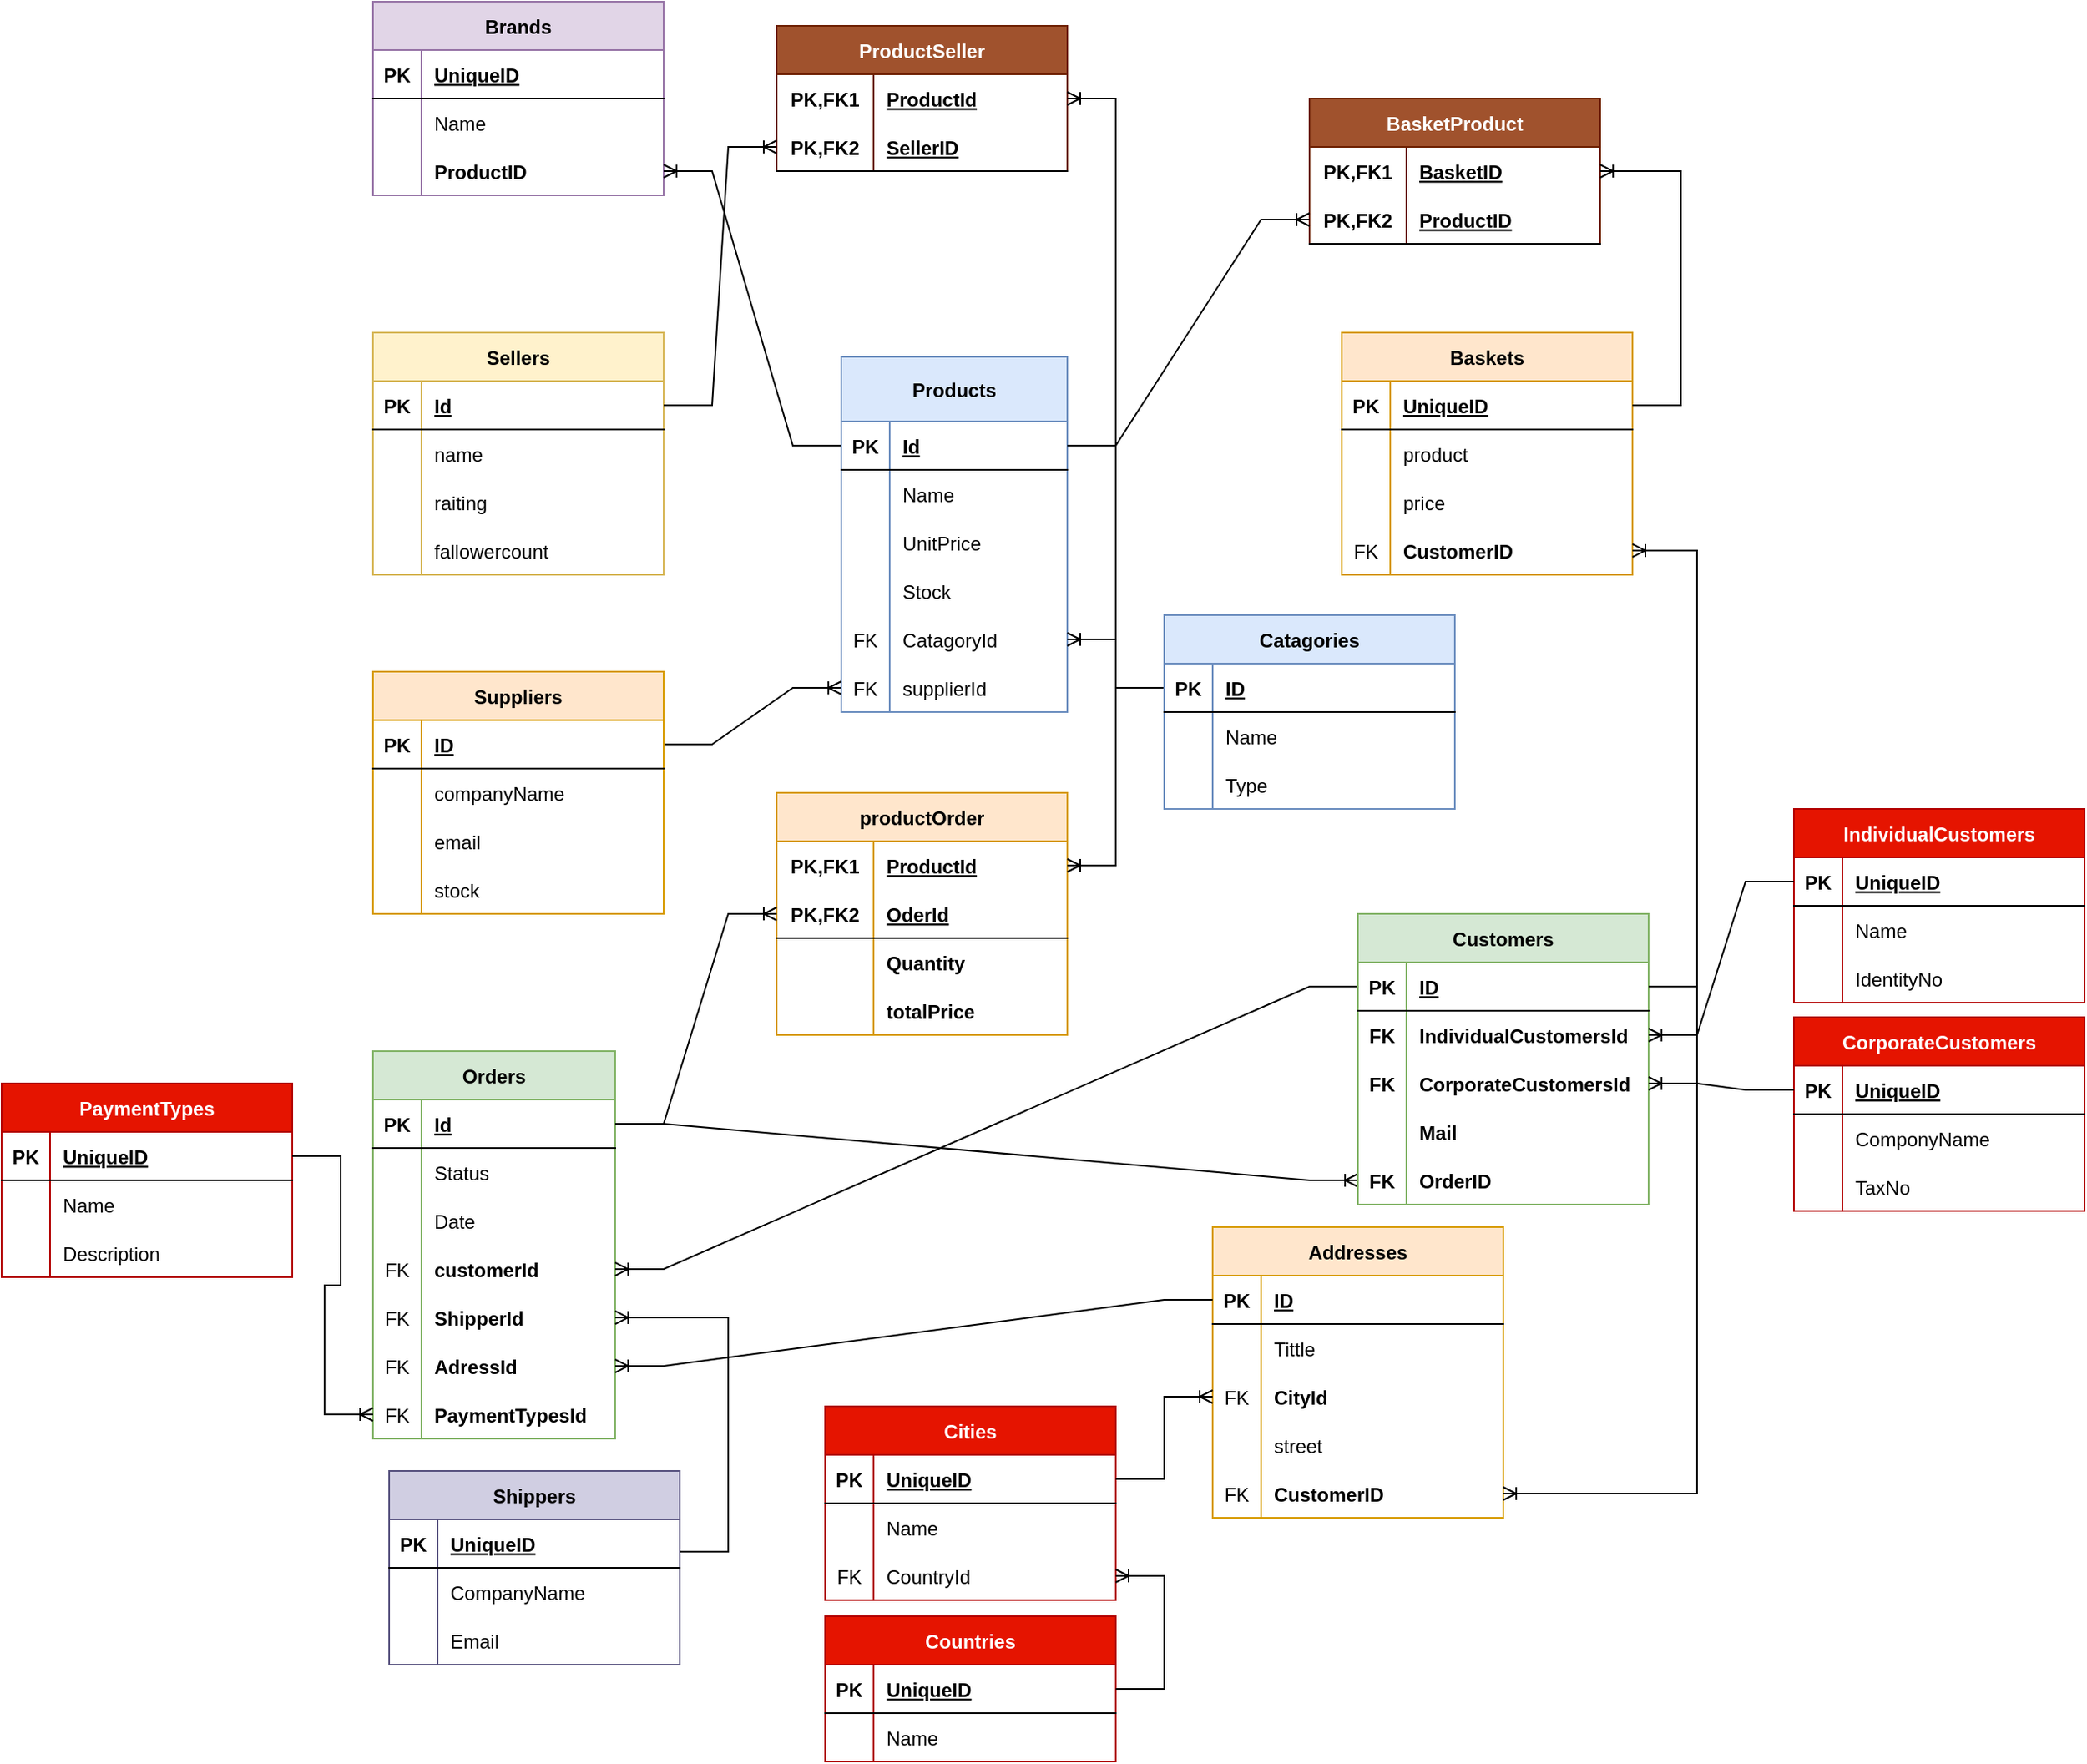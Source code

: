<mxfile version="20.6.0" type="device"><diagram id="uLmXaA_rTnpHUvVM5UWr" name="Page-1"><mxGraphModel dx="2553" dy="780" grid="1" gridSize="10" guides="1" tooltips="1" connect="1" arrows="1" fold="1" page="1" pageScale="1" pageWidth="850" pageHeight="1100" math="0" shadow="0"><root><mxCell id="0"/><mxCell id="1" parent="0"/><mxCell id="Y8p78HQgg3cVnwT-oSne-27" value="Products" style="shape=table;startSize=40;container=1;collapsible=1;childLayout=tableLayout;fixedRows=1;rowLines=0;fontStyle=1;align=center;resizeLast=1;fillColor=#dae8fc;strokeColor=#6c8ebf;" parent="1" vertex="1"><mxGeometry x="300" y="450" width="140" height="220" as="geometry"/></mxCell><mxCell id="Y8p78HQgg3cVnwT-oSne-28" value="" style="shape=tableRow;horizontal=0;startSize=0;swimlaneHead=0;swimlaneBody=0;fillColor=none;collapsible=0;dropTarget=0;points=[[0,0.5],[1,0.5]];portConstraint=eastwest;top=0;left=0;right=0;bottom=1;" parent="Y8p78HQgg3cVnwT-oSne-27" vertex="1"><mxGeometry y="40" width="140" height="30" as="geometry"/></mxCell><mxCell id="Y8p78HQgg3cVnwT-oSne-29" value="PK" style="shape=partialRectangle;connectable=0;fillColor=none;top=0;left=0;bottom=0;right=0;fontStyle=1;overflow=hidden;" parent="Y8p78HQgg3cVnwT-oSne-28" vertex="1"><mxGeometry width="30" height="30" as="geometry"><mxRectangle width="30" height="30" as="alternateBounds"/></mxGeometry></mxCell><mxCell id="Y8p78HQgg3cVnwT-oSne-30" value="Id" style="shape=partialRectangle;connectable=0;fillColor=none;top=0;left=0;bottom=0;right=0;align=left;spacingLeft=6;fontStyle=5;overflow=hidden;" parent="Y8p78HQgg3cVnwT-oSne-28" vertex="1"><mxGeometry x="30" width="110" height="30" as="geometry"><mxRectangle width="110" height="30" as="alternateBounds"/></mxGeometry></mxCell><mxCell id="Y8p78HQgg3cVnwT-oSne-31" value="" style="shape=tableRow;horizontal=0;startSize=0;swimlaneHead=0;swimlaneBody=0;fillColor=none;collapsible=0;dropTarget=0;points=[[0,0.5],[1,0.5]];portConstraint=eastwest;top=0;left=0;right=0;bottom=0;" parent="Y8p78HQgg3cVnwT-oSne-27" vertex="1"><mxGeometry y="70" width="140" height="30" as="geometry"/></mxCell><mxCell id="Y8p78HQgg3cVnwT-oSne-32" value="" style="shape=partialRectangle;connectable=0;fillColor=none;top=0;left=0;bottom=0;right=0;editable=1;overflow=hidden;" parent="Y8p78HQgg3cVnwT-oSne-31" vertex="1"><mxGeometry width="30" height="30" as="geometry"><mxRectangle width="30" height="30" as="alternateBounds"/></mxGeometry></mxCell><mxCell id="Y8p78HQgg3cVnwT-oSne-33" value="Name" style="shape=partialRectangle;connectable=0;fillColor=none;top=0;left=0;bottom=0;right=0;align=left;spacingLeft=6;overflow=hidden;" parent="Y8p78HQgg3cVnwT-oSne-31" vertex="1"><mxGeometry x="30" width="110" height="30" as="geometry"><mxRectangle width="110" height="30" as="alternateBounds"/></mxGeometry></mxCell><mxCell id="Y8p78HQgg3cVnwT-oSne-34" value="" style="shape=tableRow;horizontal=0;startSize=0;swimlaneHead=0;swimlaneBody=0;fillColor=none;collapsible=0;dropTarget=0;points=[[0,0.5],[1,0.5]];portConstraint=eastwest;top=0;left=0;right=0;bottom=0;" parent="Y8p78HQgg3cVnwT-oSne-27" vertex="1"><mxGeometry y="100" width="140" height="30" as="geometry"/></mxCell><mxCell id="Y8p78HQgg3cVnwT-oSne-35" value="" style="shape=partialRectangle;connectable=0;fillColor=none;top=0;left=0;bottom=0;right=0;editable=1;overflow=hidden;" parent="Y8p78HQgg3cVnwT-oSne-34" vertex="1"><mxGeometry width="30" height="30" as="geometry"><mxRectangle width="30" height="30" as="alternateBounds"/></mxGeometry></mxCell><mxCell id="Y8p78HQgg3cVnwT-oSne-36" value="UnitPrice" style="shape=partialRectangle;connectable=0;fillColor=none;top=0;left=0;bottom=0;right=0;align=left;spacingLeft=6;overflow=hidden;" parent="Y8p78HQgg3cVnwT-oSne-34" vertex="1"><mxGeometry x="30" width="110" height="30" as="geometry"><mxRectangle width="110" height="30" as="alternateBounds"/></mxGeometry></mxCell><mxCell id="Y8p78HQgg3cVnwT-oSne-37" value="" style="shape=tableRow;horizontal=0;startSize=0;swimlaneHead=0;swimlaneBody=0;fillColor=none;collapsible=0;dropTarget=0;points=[[0,0.5],[1,0.5]];portConstraint=eastwest;top=0;left=0;right=0;bottom=0;" parent="Y8p78HQgg3cVnwT-oSne-27" vertex="1"><mxGeometry y="130" width="140" height="30" as="geometry"/></mxCell><mxCell id="Y8p78HQgg3cVnwT-oSne-38" value="" style="shape=partialRectangle;connectable=0;fillColor=none;top=0;left=0;bottom=0;right=0;editable=1;overflow=hidden;" parent="Y8p78HQgg3cVnwT-oSne-37" vertex="1"><mxGeometry width="30" height="30" as="geometry"><mxRectangle width="30" height="30" as="alternateBounds"/></mxGeometry></mxCell><mxCell id="Y8p78HQgg3cVnwT-oSne-39" value="Stock" style="shape=partialRectangle;connectable=0;fillColor=none;top=0;left=0;bottom=0;right=0;align=left;spacingLeft=6;overflow=hidden;" parent="Y8p78HQgg3cVnwT-oSne-37" vertex="1"><mxGeometry x="30" width="110" height="30" as="geometry"><mxRectangle width="110" height="30" as="alternateBounds"/></mxGeometry></mxCell><mxCell id="Y8p78HQgg3cVnwT-oSne-40" value="" style="shape=tableRow;horizontal=0;startSize=0;swimlaneHead=0;swimlaneBody=0;fillColor=none;collapsible=0;dropTarget=0;points=[[0,0.5],[1,0.5]];portConstraint=eastwest;top=0;left=0;right=0;bottom=0;" parent="Y8p78HQgg3cVnwT-oSne-27" vertex="1"><mxGeometry y="160" width="140" height="30" as="geometry"/></mxCell><mxCell id="Y8p78HQgg3cVnwT-oSne-41" value="FK" style="shape=partialRectangle;connectable=0;fillColor=none;top=0;left=0;bottom=0;right=0;editable=1;overflow=hidden;" parent="Y8p78HQgg3cVnwT-oSne-40" vertex="1"><mxGeometry width="30" height="30" as="geometry"><mxRectangle width="30" height="30" as="alternateBounds"/></mxGeometry></mxCell><mxCell id="Y8p78HQgg3cVnwT-oSne-42" value="CatagoryId" style="shape=partialRectangle;connectable=0;fillColor=none;top=0;left=0;bottom=0;right=0;align=left;spacingLeft=6;overflow=hidden;" parent="Y8p78HQgg3cVnwT-oSne-40" vertex="1"><mxGeometry x="30" width="110" height="30" as="geometry"><mxRectangle width="110" height="30" as="alternateBounds"/></mxGeometry></mxCell><mxCell id="Y8p78HQgg3cVnwT-oSne-43" value="" style="shape=tableRow;horizontal=0;startSize=0;swimlaneHead=0;swimlaneBody=0;fillColor=none;collapsible=0;dropTarget=0;points=[[0,0.5],[1,0.5]];portConstraint=eastwest;top=0;left=0;right=0;bottom=0;" parent="Y8p78HQgg3cVnwT-oSne-27" vertex="1"><mxGeometry y="190" width="140" height="30" as="geometry"/></mxCell><mxCell id="Y8p78HQgg3cVnwT-oSne-44" value="FK" style="shape=partialRectangle;connectable=0;fillColor=none;top=0;left=0;bottom=0;right=0;editable=1;overflow=hidden;" parent="Y8p78HQgg3cVnwT-oSne-43" vertex="1"><mxGeometry width="30" height="30" as="geometry"><mxRectangle width="30" height="30" as="alternateBounds"/></mxGeometry></mxCell><mxCell id="Y8p78HQgg3cVnwT-oSne-45" value="supplierId" style="shape=partialRectangle;connectable=0;fillColor=none;top=0;left=0;bottom=0;right=0;align=left;spacingLeft=6;overflow=hidden;" parent="Y8p78HQgg3cVnwT-oSne-43" vertex="1"><mxGeometry x="30" width="110" height="30" as="geometry"><mxRectangle width="110" height="30" as="alternateBounds"/></mxGeometry></mxCell><mxCell id="Y8p78HQgg3cVnwT-oSne-46" value="Orders" style="shape=table;startSize=30;container=1;collapsible=1;childLayout=tableLayout;fixedRows=1;rowLines=0;fontStyle=1;align=center;resizeLast=1;fillColor=#d5e8d4;strokeColor=#82b366;" parent="1" vertex="1"><mxGeometry x="10" y="880" width="150" height="240" as="geometry"/></mxCell><mxCell id="Y8p78HQgg3cVnwT-oSne-47" value="" style="shape=tableRow;horizontal=0;startSize=0;swimlaneHead=0;swimlaneBody=0;fillColor=none;collapsible=0;dropTarget=0;points=[[0,0.5],[1,0.5]];portConstraint=eastwest;top=0;left=0;right=0;bottom=1;" parent="Y8p78HQgg3cVnwT-oSne-46" vertex="1"><mxGeometry y="30" width="150" height="30" as="geometry"/></mxCell><mxCell id="Y8p78HQgg3cVnwT-oSne-48" value="PK" style="shape=partialRectangle;connectable=0;fillColor=none;top=0;left=0;bottom=0;right=0;fontStyle=1;overflow=hidden;" parent="Y8p78HQgg3cVnwT-oSne-47" vertex="1"><mxGeometry width="30" height="30" as="geometry"><mxRectangle width="30" height="30" as="alternateBounds"/></mxGeometry></mxCell><mxCell id="Y8p78HQgg3cVnwT-oSne-49" value="Id" style="shape=partialRectangle;connectable=0;fillColor=none;top=0;left=0;bottom=0;right=0;align=left;spacingLeft=6;fontStyle=5;overflow=hidden;" parent="Y8p78HQgg3cVnwT-oSne-47" vertex="1"><mxGeometry x="30" width="120" height="30" as="geometry"><mxRectangle width="120" height="30" as="alternateBounds"/></mxGeometry></mxCell><mxCell id="Y8p78HQgg3cVnwT-oSne-50" value="" style="shape=tableRow;horizontal=0;startSize=0;swimlaneHead=0;swimlaneBody=0;fillColor=none;collapsible=0;dropTarget=0;points=[[0,0.5],[1,0.5]];portConstraint=eastwest;top=0;left=0;right=0;bottom=0;" parent="Y8p78HQgg3cVnwT-oSne-46" vertex="1"><mxGeometry y="60" width="150" height="30" as="geometry"/></mxCell><mxCell id="Y8p78HQgg3cVnwT-oSne-51" value="" style="shape=partialRectangle;connectable=0;fillColor=none;top=0;left=0;bottom=0;right=0;editable=1;overflow=hidden;" parent="Y8p78HQgg3cVnwT-oSne-50" vertex="1"><mxGeometry width="30" height="30" as="geometry"><mxRectangle width="30" height="30" as="alternateBounds"/></mxGeometry></mxCell><mxCell id="Y8p78HQgg3cVnwT-oSne-52" value="Status" style="shape=partialRectangle;connectable=0;fillColor=none;top=0;left=0;bottom=0;right=0;align=left;spacingLeft=6;overflow=hidden;" parent="Y8p78HQgg3cVnwT-oSne-50" vertex="1"><mxGeometry x="30" width="120" height="30" as="geometry"><mxRectangle width="120" height="30" as="alternateBounds"/></mxGeometry></mxCell><mxCell id="Y8p78HQgg3cVnwT-oSne-53" value="" style="shape=tableRow;horizontal=0;startSize=0;swimlaneHead=0;swimlaneBody=0;fillColor=none;collapsible=0;dropTarget=0;points=[[0,0.5],[1,0.5]];portConstraint=eastwest;top=0;left=0;right=0;bottom=0;" parent="Y8p78HQgg3cVnwT-oSne-46" vertex="1"><mxGeometry y="90" width="150" height="30" as="geometry"/></mxCell><mxCell id="Y8p78HQgg3cVnwT-oSne-54" value="" style="shape=partialRectangle;connectable=0;fillColor=none;top=0;left=0;bottom=0;right=0;editable=1;overflow=hidden;" parent="Y8p78HQgg3cVnwT-oSne-53" vertex="1"><mxGeometry width="30" height="30" as="geometry"><mxRectangle width="30" height="30" as="alternateBounds"/></mxGeometry></mxCell><mxCell id="Y8p78HQgg3cVnwT-oSne-55" value="Date" style="shape=partialRectangle;connectable=0;fillColor=none;top=0;left=0;bottom=0;right=0;align=left;spacingLeft=6;overflow=hidden;" parent="Y8p78HQgg3cVnwT-oSne-53" vertex="1"><mxGeometry x="30" width="120" height="30" as="geometry"><mxRectangle width="120" height="30" as="alternateBounds"/></mxGeometry></mxCell><mxCell id="Y8p78HQgg3cVnwT-oSne-56" value="" style="shape=tableRow;horizontal=0;startSize=0;swimlaneHead=0;swimlaneBody=0;fillColor=none;collapsible=0;dropTarget=0;points=[[0,0.5],[1,0.5]];portConstraint=eastwest;top=0;left=0;right=0;bottom=0;" parent="Y8p78HQgg3cVnwT-oSne-46" vertex="1"><mxGeometry y="120" width="150" height="30" as="geometry"/></mxCell><mxCell id="Y8p78HQgg3cVnwT-oSne-57" value="FK" style="shape=partialRectangle;connectable=0;fillColor=none;top=0;left=0;bottom=0;right=0;editable=1;overflow=hidden;" parent="Y8p78HQgg3cVnwT-oSne-56" vertex="1"><mxGeometry width="30" height="30" as="geometry"><mxRectangle width="30" height="30" as="alternateBounds"/></mxGeometry></mxCell><mxCell id="Y8p78HQgg3cVnwT-oSne-58" value="customerId" style="shape=partialRectangle;connectable=0;fillColor=none;top=0;left=0;bottom=0;right=0;align=left;spacingLeft=6;overflow=hidden;fontStyle=1" parent="Y8p78HQgg3cVnwT-oSne-56" vertex="1"><mxGeometry x="30" width="120" height="30" as="geometry"><mxRectangle width="120" height="30" as="alternateBounds"/></mxGeometry></mxCell><mxCell id="Y8p78HQgg3cVnwT-oSne-62" value="" style="shape=tableRow;horizontal=0;startSize=0;swimlaneHead=0;swimlaneBody=0;fillColor=none;collapsible=0;dropTarget=0;points=[[0,0.5],[1,0.5]];portConstraint=eastwest;top=0;left=0;right=0;bottom=0;" parent="Y8p78HQgg3cVnwT-oSne-46" vertex="1"><mxGeometry y="150" width="150" height="30" as="geometry"/></mxCell><mxCell id="Y8p78HQgg3cVnwT-oSne-63" value="FK" style="shape=partialRectangle;connectable=0;fillColor=none;top=0;left=0;bottom=0;right=0;editable=1;overflow=hidden;" parent="Y8p78HQgg3cVnwT-oSne-62" vertex="1"><mxGeometry width="30" height="30" as="geometry"><mxRectangle width="30" height="30" as="alternateBounds"/></mxGeometry></mxCell><mxCell id="Y8p78HQgg3cVnwT-oSne-64" value="ShipperId" style="shape=partialRectangle;connectable=0;fillColor=none;top=0;left=0;bottom=0;right=0;align=left;spacingLeft=6;overflow=hidden;fontStyle=1" parent="Y8p78HQgg3cVnwT-oSne-62" vertex="1"><mxGeometry x="30" width="120" height="30" as="geometry"><mxRectangle width="120" height="30" as="alternateBounds"/></mxGeometry></mxCell><mxCell id="cKODECTIQD5MGXAYIdVh-1" value="" style="shape=tableRow;horizontal=0;startSize=0;swimlaneHead=0;swimlaneBody=0;fillColor=none;collapsible=0;dropTarget=0;points=[[0,0.5],[1,0.5]];portConstraint=eastwest;top=0;left=0;right=0;bottom=0;" vertex="1" parent="Y8p78HQgg3cVnwT-oSne-46"><mxGeometry y="180" width="150" height="30" as="geometry"/></mxCell><mxCell id="cKODECTIQD5MGXAYIdVh-2" value="FK" style="shape=partialRectangle;connectable=0;fillColor=none;top=0;left=0;bottom=0;right=0;editable=1;overflow=hidden;" vertex="1" parent="cKODECTIQD5MGXAYIdVh-1"><mxGeometry width="30" height="30" as="geometry"><mxRectangle width="30" height="30" as="alternateBounds"/></mxGeometry></mxCell><mxCell id="cKODECTIQD5MGXAYIdVh-3" value="AdressId" style="shape=partialRectangle;connectable=0;fillColor=none;top=0;left=0;bottom=0;right=0;align=left;spacingLeft=6;overflow=hidden;fontStyle=1" vertex="1" parent="cKODECTIQD5MGXAYIdVh-1"><mxGeometry x="30" width="120" height="30" as="geometry"><mxRectangle width="120" height="30" as="alternateBounds"/></mxGeometry></mxCell><mxCell id="cKODECTIQD5MGXAYIdVh-168" value="" style="shape=tableRow;horizontal=0;startSize=0;swimlaneHead=0;swimlaneBody=0;fillColor=none;collapsible=0;dropTarget=0;points=[[0,0.5],[1,0.5]];portConstraint=eastwest;top=0;left=0;right=0;bottom=0;" vertex="1" parent="Y8p78HQgg3cVnwT-oSne-46"><mxGeometry y="210" width="150" height="30" as="geometry"/></mxCell><mxCell id="cKODECTIQD5MGXAYIdVh-169" value="FK" style="shape=partialRectangle;connectable=0;fillColor=none;top=0;left=0;bottom=0;right=0;editable=1;overflow=hidden;" vertex="1" parent="cKODECTIQD5MGXAYIdVh-168"><mxGeometry width="30" height="30" as="geometry"><mxRectangle width="30" height="30" as="alternateBounds"/></mxGeometry></mxCell><mxCell id="cKODECTIQD5MGXAYIdVh-170" value="PaymentTypesId" style="shape=partialRectangle;connectable=0;fillColor=none;top=0;left=0;bottom=0;right=0;align=left;spacingLeft=6;overflow=hidden;fontStyle=1" vertex="1" parent="cKODECTIQD5MGXAYIdVh-168"><mxGeometry x="30" width="120" height="30" as="geometry"><mxRectangle width="120" height="30" as="alternateBounds"/></mxGeometry></mxCell><mxCell id="Y8p78HQgg3cVnwT-oSne-65" value="BasketProduct" style="shape=table;startSize=30;container=1;collapsible=1;childLayout=tableLayout;fixedRows=1;rowLines=0;fontStyle=1;align=center;resizeLast=1;fillColor=#a0522d;fontColor=#ffffff;strokeColor=#6D1F00;" parent="1" vertex="1"><mxGeometry x="590" y="290" width="180" height="90" as="geometry"/></mxCell><mxCell id="Y8p78HQgg3cVnwT-oSne-66" value="" style="shape=tableRow;horizontal=0;startSize=0;swimlaneHead=0;swimlaneBody=0;fillColor=none;collapsible=0;dropTarget=0;points=[[0,0.5],[1,0.5]];portConstraint=eastwest;top=0;left=0;right=0;bottom=0;" parent="Y8p78HQgg3cVnwT-oSne-65" vertex="1"><mxGeometry y="30" width="180" height="30" as="geometry"/></mxCell><mxCell id="Y8p78HQgg3cVnwT-oSne-67" value="PK,FK1" style="shape=partialRectangle;connectable=0;fillColor=none;top=0;left=0;bottom=0;right=0;fontStyle=1;overflow=hidden;" parent="Y8p78HQgg3cVnwT-oSne-66" vertex="1"><mxGeometry width="60" height="30" as="geometry"><mxRectangle width="60" height="30" as="alternateBounds"/></mxGeometry></mxCell><mxCell id="Y8p78HQgg3cVnwT-oSne-68" value="BasketID" style="shape=partialRectangle;connectable=0;fillColor=none;top=0;left=0;bottom=0;right=0;align=left;spacingLeft=6;fontStyle=5;overflow=hidden;" parent="Y8p78HQgg3cVnwT-oSne-66" vertex="1"><mxGeometry x="60" width="120" height="30" as="geometry"><mxRectangle width="120" height="30" as="alternateBounds"/></mxGeometry></mxCell><mxCell id="Y8p78HQgg3cVnwT-oSne-69" value="" style="shape=tableRow;horizontal=0;startSize=0;swimlaneHead=0;swimlaneBody=0;fillColor=none;collapsible=0;dropTarget=0;points=[[0,0.5],[1,0.5]];portConstraint=eastwest;top=0;left=0;right=0;bottom=1;" parent="Y8p78HQgg3cVnwT-oSne-65" vertex="1"><mxGeometry y="60" width="180" height="30" as="geometry"/></mxCell><mxCell id="Y8p78HQgg3cVnwT-oSne-70" value="PK,FK2" style="shape=partialRectangle;connectable=0;fillColor=none;top=0;left=0;bottom=0;right=0;fontStyle=1;overflow=hidden;" parent="Y8p78HQgg3cVnwT-oSne-69" vertex="1"><mxGeometry width="60" height="30" as="geometry"><mxRectangle width="60" height="30" as="alternateBounds"/></mxGeometry></mxCell><mxCell id="Y8p78HQgg3cVnwT-oSne-71" value="ProductID" style="shape=partialRectangle;connectable=0;fillColor=none;top=0;left=0;bottom=0;right=0;align=left;spacingLeft=6;fontStyle=5;overflow=hidden;" parent="Y8p78HQgg3cVnwT-oSne-69" vertex="1"><mxGeometry x="60" width="120" height="30" as="geometry"><mxRectangle width="120" height="30" as="alternateBounds"/></mxGeometry></mxCell><mxCell id="Y8p78HQgg3cVnwT-oSne-72" value="Addresses" style="shape=table;startSize=30;container=1;collapsible=1;childLayout=tableLayout;fixedRows=1;rowLines=0;fontStyle=1;align=center;resizeLast=1;fillColor=#ffe6cc;strokeColor=#d79b00;" parent="1" vertex="1"><mxGeometry x="530" y="989" width="180" height="180" as="geometry"/></mxCell><mxCell id="Y8p78HQgg3cVnwT-oSne-73" value="" style="shape=tableRow;horizontal=0;startSize=0;swimlaneHead=0;swimlaneBody=0;fillColor=none;collapsible=0;dropTarget=0;points=[[0,0.5],[1,0.5]];portConstraint=eastwest;top=0;left=0;right=0;bottom=1;" parent="Y8p78HQgg3cVnwT-oSne-72" vertex="1"><mxGeometry y="30" width="180" height="30" as="geometry"/></mxCell><mxCell id="Y8p78HQgg3cVnwT-oSne-74" value="PK" style="shape=partialRectangle;connectable=0;fillColor=none;top=0;left=0;bottom=0;right=0;fontStyle=1;overflow=hidden;" parent="Y8p78HQgg3cVnwT-oSne-73" vertex="1"><mxGeometry width="30" height="30" as="geometry"><mxRectangle width="30" height="30" as="alternateBounds"/></mxGeometry></mxCell><mxCell id="Y8p78HQgg3cVnwT-oSne-75" value="ID" style="shape=partialRectangle;connectable=0;fillColor=none;top=0;left=0;bottom=0;right=0;align=left;spacingLeft=6;fontStyle=5;overflow=hidden;" parent="Y8p78HQgg3cVnwT-oSne-73" vertex="1"><mxGeometry x="30" width="150" height="30" as="geometry"><mxRectangle width="150" height="30" as="alternateBounds"/></mxGeometry></mxCell><mxCell id="Y8p78HQgg3cVnwT-oSne-76" value="" style="shape=tableRow;horizontal=0;startSize=0;swimlaneHead=0;swimlaneBody=0;fillColor=none;collapsible=0;dropTarget=0;points=[[0,0.5],[1,0.5]];portConstraint=eastwest;top=0;left=0;right=0;bottom=0;" parent="Y8p78HQgg3cVnwT-oSne-72" vertex="1"><mxGeometry y="60" width="180" height="30" as="geometry"/></mxCell><mxCell id="Y8p78HQgg3cVnwT-oSne-77" value="" style="shape=partialRectangle;connectable=0;fillColor=none;top=0;left=0;bottom=0;right=0;editable=1;overflow=hidden;" parent="Y8p78HQgg3cVnwT-oSne-76" vertex="1"><mxGeometry width="30" height="30" as="geometry"><mxRectangle width="30" height="30" as="alternateBounds"/></mxGeometry></mxCell><mxCell id="Y8p78HQgg3cVnwT-oSne-78" value="Tittle" style="shape=partialRectangle;connectable=0;fillColor=none;top=0;left=0;bottom=0;right=0;align=left;spacingLeft=6;overflow=hidden;" parent="Y8p78HQgg3cVnwT-oSne-76" vertex="1"><mxGeometry x="30" width="150" height="30" as="geometry"><mxRectangle width="150" height="30" as="alternateBounds"/></mxGeometry></mxCell><mxCell id="Y8p78HQgg3cVnwT-oSne-79" value="" style="shape=tableRow;horizontal=0;startSize=0;swimlaneHead=0;swimlaneBody=0;fillColor=none;collapsible=0;dropTarget=0;points=[[0,0.5],[1,0.5]];portConstraint=eastwest;top=0;left=0;right=0;bottom=0;" parent="Y8p78HQgg3cVnwT-oSne-72" vertex="1"><mxGeometry y="90" width="180" height="30" as="geometry"/></mxCell><mxCell id="Y8p78HQgg3cVnwT-oSne-80" value="FK" style="shape=partialRectangle;connectable=0;fillColor=none;top=0;left=0;bottom=0;right=0;editable=1;overflow=hidden;" parent="Y8p78HQgg3cVnwT-oSne-79" vertex="1"><mxGeometry width="30" height="30" as="geometry"><mxRectangle width="30" height="30" as="alternateBounds"/></mxGeometry></mxCell><mxCell id="Y8p78HQgg3cVnwT-oSne-81" value="CityId" style="shape=partialRectangle;connectable=0;fillColor=none;top=0;left=0;bottom=0;right=0;align=left;spacingLeft=6;overflow=hidden;fontStyle=1" parent="Y8p78HQgg3cVnwT-oSne-79" vertex="1"><mxGeometry x="30" width="150" height="30" as="geometry"><mxRectangle width="150" height="30" as="alternateBounds"/></mxGeometry></mxCell><mxCell id="Y8p78HQgg3cVnwT-oSne-82" value="" style="shape=tableRow;horizontal=0;startSize=0;swimlaneHead=0;swimlaneBody=0;fillColor=none;collapsible=0;dropTarget=0;points=[[0,0.5],[1,0.5]];portConstraint=eastwest;top=0;left=0;right=0;bottom=0;" parent="Y8p78HQgg3cVnwT-oSne-72" vertex="1"><mxGeometry y="120" width="180" height="30" as="geometry"/></mxCell><mxCell id="Y8p78HQgg3cVnwT-oSne-83" value="" style="shape=partialRectangle;connectable=0;fillColor=none;top=0;left=0;bottom=0;right=0;editable=1;overflow=hidden;" parent="Y8p78HQgg3cVnwT-oSne-82" vertex="1"><mxGeometry width="30" height="30" as="geometry"><mxRectangle width="30" height="30" as="alternateBounds"/></mxGeometry></mxCell><mxCell id="Y8p78HQgg3cVnwT-oSne-84" value="street" style="shape=partialRectangle;connectable=0;fillColor=none;top=0;left=0;bottom=0;right=0;align=left;spacingLeft=6;overflow=hidden;" parent="Y8p78HQgg3cVnwT-oSne-82" vertex="1"><mxGeometry x="30" width="150" height="30" as="geometry"><mxRectangle width="150" height="30" as="alternateBounds"/></mxGeometry></mxCell><mxCell id="Y8p78HQgg3cVnwT-oSne-85" value="" style="shape=tableRow;horizontal=0;startSize=0;swimlaneHead=0;swimlaneBody=0;fillColor=none;collapsible=0;dropTarget=0;points=[[0,0.5],[1,0.5]];portConstraint=eastwest;top=0;left=0;right=0;bottom=0;" parent="Y8p78HQgg3cVnwT-oSne-72" vertex="1"><mxGeometry y="150" width="180" height="30" as="geometry"/></mxCell><mxCell id="Y8p78HQgg3cVnwT-oSne-86" value="FK" style="shape=partialRectangle;connectable=0;fillColor=none;top=0;left=0;bottom=0;right=0;editable=1;overflow=hidden;" parent="Y8p78HQgg3cVnwT-oSne-85" vertex="1"><mxGeometry width="30" height="30" as="geometry"><mxRectangle width="30" height="30" as="alternateBounds"/></mxGeometry></mxCell><mxCell id="Y8p78HQgg3cVnwT-oSne-87" value="CustomerID" style="shape=partialRectangle;connectable=0;fillColor=none;top=0;left=0;bottom=0;right=0;align=left;spacingLeft=6;overflow=hidden;fontStyle=1" parent="Y8p78HQgg3cVnwT-oSne-85" vertex="1"><mxGeometry x="30" width="150" height="30" as="geometry"><mxRectangle width="150" height="30" as="alternateBounds"/></mxGeometry></mxCell><mxCell id="Y8p78HQgg3cVnwT-oSne-88" style="edgeStyle=orthogonalEdgeStyle;rounded=0;orthogonalLoop=1;jettySize=auto;html=1;exitX=1;exitY=0.5;exitDx=0;exitDy=0;" parent="Y8p78HQgg3cVnwT-oSne-72" source="Y8p78HQgg3cVnwT-oSne-85" target="Y8p78HQgg3cVnwT-oSne-85" edge="1"><mxGeometry relative="1" as="geometry"/></mxCell><mxCell id="Y8p78HQgg3cVnwT-oSne-89" value="Sellers" style="shape=table;startSize=30;container=1;collapsible=1;childLayout=tableLayout;fixedRows=1;rowLines=0;fontStyle=1;align=center;resizeLast=1;fillColor=#fff2cc;strokeColor=#d6b656;" parent="1" vertex="1"><mxGeometry x="10" y="435" width="180" height="150" as="geometry"/></mxCell><mxCell id="Y8p78HQgg3cVnwT-oSne-90" value="" style="shape=tableRow;horizontal=0;startSize=0;swimlaneHead=0;swimlaneBody=0;fillColor=none;collapsible=0;dropTarget=0;points=[[0,0.5],[1,0.5]];portConstraint=eastwest;top=0;left=0;right=0;bottom=1;" parent="Y8p78HQgg3cVnwT-oSne-89" vertex="1"><mxGeometry y="30" width="180" height="30" as="geometry"/></mxCell><mxCell id="Y8p78HQgg3cVnwT-oSne-91" value="PK" style="shape=partialRectangle;connectable=0;fillColor=none;top=0;left=0;bottom=0;right=0;fontStyle=1;overflow=hidden;" parent="Y8p78HQgg3cVnwT-oSne-90" vertex="1"><mxGeometry width="30" height="30" as="geometry"><mxRectangle width="30" height="30" as="alternateBounds"/></mxGeometry></mxCell><mxCell id="Y8p78HQgg3cVnwT-oSne-92" value="Id" style="shape=partialRectangle;connectable=0;fillColor=none;top=0;left=0;bottom=0;right=0;align=left;spacingLeft=6;fontStyle=5;overflow=hidden;" parent="Y8p78HQgg3cVnwT-oSne-90" vertex="1"><mxGeometry x="30" width="150" height="30" as="geometry"><mxRectangle width="150" height="30" as="alternateBounds"/></mxGeometry></mxCell><mxCell id="Y8p78HQgg3cVnwT-oSne-93" value="" style="shape=tableRow;horizontal=0;startSize=0;swimlaneHead=0;swimlaneBody=0;fillColor=none;collapsible=0;dropTarget=0;points=[[0,0.5],[1,0.5]];portConstraint=eastwest;top=0;left=0;right=0;bottom=0;" parent="Y8p78HQgg3cVnwT-oSne-89" vertex="1"><mxGeometry y="60" width="180" height="30" as="geometry"/></mxCell><mxCell id="Y8p78HQgg3cVnwT-oSne-94" value="" style="shape=partialRectangle;connectable=0;fillColor=none;top=0;left=0;bottom=0;right=0;editable=1;overflow=hidden;" parent="Y8p78HQgg3cVnwT-oSne-93" vertex="1"><mxGeometry width="30" height="30" as="geometry"><mxRectangle width="30" height="30" as="alternateBounds"/></mxGeometry></mxCell><mxCell id="Y8p78HQgg3cVnwT-oSne-95" value="name" style="shape=partialRectangle;connectable=0;fillColor=none;top=0;left=0;bottom=0;right=0;align=left;spacingLeft=6;overflow=hidden;" parent="Y8p78HQgg3cVnwT-oSne-93" vertex="1"><mxGeometry x="30" width="150" height="30" as="geometry"><mxRectangle width="150" height="30" as="alternateBounds"/></mxGeometry></mxCell><mxCell id="Y8p78HQgg3cVnwT-oSne-96" value="" style="shape=tableRow;horizontal=0;startSize=0;swimlaneHead=0;swimlaneBody=0;fillColor=none;collapsible=0;dropTarget=0;points=[[0,0.5],[1,0.5]];portConstraint=eastwest;top=0;left=0;right=0;bottom=0;" parent="Y8p78HQgg3cVnwT-oSne-89" vertex="1"><mxGeometry y="90" width="180" height="30" as="geometry"/></mxCell><mxCell id="Y8p78HQgg3cVnwT-oSne-97" value="" style="shape=partialRectangle;connectable=0;fillColor=none;top=0;left=0;bottom=0;right=0;editable=1;overflow=hidden;" parent="Y8p78HQgg3cVnwT-oSne-96" vertex="1"><mxGeometry width="30" height="30" as="geometry"><mxRectangle width="30" height="30" as="alternateBounds"/></mxGeometry></mxCell><mxCell id="Y8p78HQgg3cVnwT-oSne-98" value="raiting" style="shape=partialRectangle;connectable=0;fillColor=none;top=0;left=0;bottom=0;right=0;align=left;spacingLeft=6;overflow=hidden;" parent="Y8p78HQgg3cVnwT-oSne-96" vertex="1"><mxGeometry x="30" width="150" height="30" as="geometry"><mxRectangle width="150" height="30" as="alternateBounds"/></mxGeometry></mxCell><mxCell id="Y8p78HQgg3cVnwT-oSne-99" value="" style="shape=tableRow;horizontal=0;startSize=0;swimlaneHead=0;swimlaneBody=0;fillColor=none;collapsible=0;dropTarget=0;points=[[0,0.5],[1,0.5]];portConstraint=eastwest;top=0;left=0;right=0;bottom=0;" parent="Y8p78HQgg3cVnwT-oSne-89" vertex="1"><mxGeometry y="120" width="180" height="30" as="geometry"/></mxCell><mxCell id="Y8p78HQgg3cVnwT-oSne-100" value="" style="shape=partialRectangle;connectable=0;fillColor=none;top=0;left=0;bottom=0;right=0;editable=1;overflow=hidden;" parent="Y8p78HQgg3cVnwT-oSne-99" vertex="1"><mxGeometry width="30" height="30" as="geometry"><mxRectangle width="30" height="30" as="alternateBounds"/></mxGeometry></mxCell><mxCell id="Y8p78HQgg3cVnwT-oSne-101" value="fallowercount" style="shape=partialRectangle;connectable=0;fillColor=none;top=0;left=0;bottom=0;right=0;align=left;spacingLeft=6;overflow=hidden;" parent="Y8p78HQgg3cVnwT-oSne-99" vertex="1"><mxGeometry x="30" width="150" height="30" as="geometry"><mxRectangle width="150" height="30" as="alternateBounds"/></mxGeometry></mxCell><mxCell id="Y8p78HQgg3cVnwT-oSne-102" value="Brands" style="shape=table;startSize=30;container=1;collapsible=1;childLayout=tableLayout;fixedRows=1;rowLines=0;fontStyle=1;align=center;resizeLast=1;fillColor=#e1d5e7;strokeColor=#9673a6;" parent="1" vertex="1"><mxGeometry x="10" y="230" width="180" height="120" as="geometry"/></mxCell><mxCell id="Y8p78HQgg3cVnwT-oSne-103" value="" style="shape=tableRow;horizontal=0;startSize=0;swimlaneHead=0;swimlaneBody=0;fillColor=none;collapsible=0;dropTarget=0;points=[[0,0.5],[1,0.5]];portConstraint=eastwest;top=0;left=0;right=0;bottom=1;" parent="Y8p78HQgg3cVnwT-oSne-102" vertex="1"><mxGeometry y="30" width="180" height="30" as="geometry"/></mxCell><mxCell id="Y8p78HQgg3cVnwT-oSne-104" value="PK" style="shape=partialRectangle;connectable=0;fillColor=none;top=0;left=0;bottom=0;right=0;fontStyle=1;overflow=hidden;" parent="Y8p78HQgg3cVnwT-oSne-103" vertex="1"><mxGeometry width="30" height="30" as="geometry"><mxRectangle width="30" height="30" as="alternateBounds"/></mxGeometry></mxCell><mxCell id="Y8p78HQgg3cVnwT-oSne-105" value="UniqueID" style="shape=partialRectangle;connectable=0;fillColor=none;top=0;left=0;bottom=0;right=0;align=left;spacingLeft=6;fontStyle=5;overflow=hidden;" parent="Y8p78HQgg3cVnwT-oSne-103" vertex="1"><mxGeometry x="30" width="150" height="30" as="geometry"><mxRectangle width="150" height="30" as="alternateBounds"/></mxGeometry></mxCell><mxCell id="Y8p78HQgg3cVnwT-oSne-106" value="" style="shape=tableRow;horizontal=0;startSize=0;swimlaneHead=0;swimlaneBody=0;fillColor=none;collapsible=0;dropTarget=0;points=[[0,0.5],[1,0.5]];portConstraint=eastwest;top=0;left=0;right=0;bottom=0;" parent="Y8p78HQgg3cVnwT-oSne-102" vertex="1"><mxGeometry y="60" width="180" height="30" as="geometry"/></mxCell><mxCell id="Y8p78HQgg3cVnwT-oSne-107" value="" style="shape=partialRectangle;connectable=0;fillColor=none;top=0;left=0;bottom=0;right=0;editable=1;overflow=hidden;" parent="Y8p78HQgg3cVnwT-oSne-106" vertex="1"><mxGeometry width="30" height="30" as="geometry"><mxRectangle width="30" height="30" as="alternateBounds"/></mxGeometry></mxCell><mxCell id="Y8p78HQgg3cVnwT-oSne-108" value="Name" style="shape=partialRectangle;connectable=0;fillColor=none;top=0;left=0;bottom=0;right=0;align=left;spacingLeft=6;overflow=hidden;" parent="Y8p78HQgg3cVnwT-oSne-106" vertex="1"><mxGeometry x="30" width="150" height="30" as="geometry"><mxRectangle width="150" height="30" as="alternateBounds"/></mxGeometry></mxCell><mxCell id="Y8p78HQgg3cVnwT-oSne-109" value="" style="shape=tableRow;horizontal=0;startSize=0;swimlaneHead=0;swimlaneBody=0;fillColor=none;collapsible=0;dropTarget=0;points=[[0,0.5],[1,0.5]];portConstraint=eastwest;top=0;left=0;right=0;bottom=0;" parent="Y8p78HQgg3cVnwT-oSne-102" vertex="1"><mxGeometry y="90" width="180" height="30" as="geometry"/></mxCell><mxCell id="Y8p78HQgg3cVnwT-oSne-110" value="" style="shape=partialRectangle;connectable=0;fillColor=none;top=0;left=0;bottom=0;right=0;editable=1;overflow=hidden;" parent="Y8p78HQgg3cVnwT-oSne-109" vertex="1"><mxGeometry width="30" height="30" as="geometry"><mxRectangle width="30" height="30" as="alternateBounds"/></mxGeometry></mxCell><mxCell id="Y8p78HQgg3cVnwT-oSne-111" value="ProductID" style="shape=partialRectangle;connectable=0;fillColor=none;top=0;left=0;bottom=0;right=0;align=left;spacingLeft=6;overflow=hidden;fontStyle=1" parent="Y8p78HQgg3cVnwT-oSne-109" vertex="1"><mxGeometry x="30" width="150" height="30" as="geometry"><mxRectangle width="150" height="30" as="alternateBounds"/></mxGeometry></mxCell><mxCell id="Y8p78HQgg3cVnwT-oSne-112" value="Baskets" style="shape=table;startSize=30;container=1;collapsible=1;childLayout=tableLayout;fixedRows=1;rowLines=0;fontStyle=1;align=center;resizeLast=1;fillColor=#ffe6cc;strokeColor=#d79b00;" parent="1" vertex="1"><mxGeometry x="610" y="435" width="180" height="150" as="geometry"/></mxCell><mxCell id="Y8p78HQgg3cVnwT-oSne-113" value="" style="shape=tableRow;horizontal=0;startSize=0;swimlaneHead=0;swimlaneBody=0;fillColor=none;collapsible=0;dropTarget=0;points=[[0,0.5],[1,0.5]];portConstraint=eastwest;top=0;left=0;right=0;bottom=1;" parent="Y8p78HQgg3cVnwT-oSne-112" vertex="1"><mxGeometry y="30" width="180" height="30" as="geometry"/></mxCell><mxCell id="Y8p78HQgg3cVnwT-oSne-114" value="PK" style="shape=partialRectangle;connectable=0;fillColor=none;top=0;left=0;bottom=0;right=0;fontStyle=1;overflow=hidden;" parent="Y8p78HQgg3cVnwT-oSne-113" vertex="1"><mxGeometry width="30" height="30" as="geometry"><mxRectangle width="30" height="30" as="alternateBounds"/></mxGeometry></mxCell><mxCell id="Y8p78HQgg3cVnwT-oSne-115" value="UniqueID" style="shape=partialRectangle;connectable=0;fillColor=none;top=0;left=0;bottom=0;right=0;align=left;spacingLeft=6;fontStyle=5;overflow=hidden;" parent="Y8p78HQgg3cVnwT-oSne-113" vertex="1"><mxGeometry x="30" width="150" height="30" as="geometry"><mxRectangle width="150" height="30" as="alternateBounds"/></mxGeometry></mxCell><mxCell id="Y8p78HQgg3cVnwT-oSne-116" value="" style="shape=tableRow;horizontal=0;startSize=0;swimlaneHead=0;swimlaneBody=0;fillColor=none;collapsible=0;dropTarget=0;points=[[0,0.5],[1,0.5]];portConstraint=eastwest;top=0;left=0;right=0;bottom=0;" parent="Y8p78HQgg3cVnwT-oSne-112" vertex="1"><mxGeometry y="60" width="180" height="30" as="geometry"/></mxCell><mxCell id="Y8p78HQgg3cVnwT-oSne-117" value="" style="shape=partialRectangle;connectable=0;fillColor=none;top=0;left=0;bottom=0;right=0;editable=1;overflow=hidden;" parent="Y8p78HQgg3cVnwT-oSne-116" vertex="1"><mxGeometry width="30" height="30" as="geometry"><mxRectangle width="30" height="30" as="alternateBounds"/></mxGeometry></mxCell><mxCell id="Y8p78HQgg3cVnwT-oSne-118" value="product" style="shape=partialRectangle;connectable=0;fillColor=none;top=0;left=0;bottom=0;right=0;align=left;spacingLeft=6;overflow=hidden;" parent="Y8p78HQgg3cVnwT-oSne-116" vertex="1"><mxGeometry x="30" width="150" height="30" as="geometry"><mxRectangle width="150" height="30" as="alternateBounds"/></mxGeometry></mxCell><mxCell id="Y8p78HQgg3cVnwT-oSne-119" value="" style="shape=tableRow;horizontal=0;startSize=0;swimlaneHead=0;swimlaneBody=0;fillColor=none;collapsible=0;dropTarget=0;points=[[0,0.5],[1,0.5]];portConstraint=eastwest;top=0;left=0;right=0;bottom=0;" parent="Y8p78HQgg3cVnwT-oSne-112" vertex="1"><mxGeometry y="90" width="180" height="30" as="geometry"/></mxCell><mxCell id="Y8p78HQgg3cVnwT-oSne-120" value="" style="shape=partialRectangle;connectable=0;fillColor=none;top=0;left=0;bottom=0;right=0;editable=1;overflow=hidden;" parent="Y8p78HQgg3cVnwT-oSne-119" vertex="1"><mxGeometry width="30" height="30" as="geometry"><mxRectangle width="30" height="30" as="alternateBounds"/></mxGeometry></mxCell><mxCell id="Y8p78HQgg3cVnwT-oSne-121" value="price" style="shape=partialRectangle;connectable=0;fillColor=none;top=0;left=0;bottom=0;right=0;align=left;spacingLeft=6;overflow=hidden;" parent="Y8p78HQgg3cVnwT-oSne-119" vertex="1"><mxGeometry x="30" width="150" height="30" as="geometry"><mxRectangle width="150" height="30" as="alternateBounds"/></mxGeometry></mxCell><mxCell id="Y8p78HQgg3cVnwT-oSne-122" value="" style="shape=tableRow;horizontal=0;startSize=0;swimlaneHead=0;swimlaneBody=0;fillColor=none;collapsible=0;dropTarget=0;points=[[0,0.5],[1,0.5]];portConstraint=eastwest;top=0;left=0;right=0;bottom=0;" parent="Y8p78HQgg3cVnwT-oSne-112" vertex="1"><mxGeometry y="120" width="180" height="30" as="geometry"/></mxCell><mxCell id="Y8p78HQgg3cVnwT-oSne-123" value="FK" style="shape=partialRectangle;connectable=0;fillColor=none;top=0;left=0;bottom=0;right=0;editable=1;overflow=hidden;" parent="Y8p78HQgg3cVnwT-oSne-122" vertex="1"><mxGeometry width="30" height="30" as="geometry"><mxRectangle width="30" height="30" as="alternateBounds"/></mxGeometry></mxCell><mxCell id="Y8p78HQgg3cVnwT-oSne-124" value="CustomerID" style="shape=partialRectangle;connectable=0;fillColor=none;top=0;left=0;bottom=0;right=0;align=left;spacingLeft=6;overflow=hidden;fontStyle=1" parent="Y8p78HQgg3cVnwT-oSne-122" vertex="1"><mxGeometry x="30" width="150" height="30" as="geometry"><mxRectangle width="150" height="30" as="alternateBounds"/></mxGeometry></mxCell><mxCell id="Y8p78HQgg3cVnwT-oSne-125" value="ProductSeller" style="shape=table;startSize=30;container=1;collapsible=1;childLayout=tableLayout;fixedRows=1;rowLines=0;fontStyle=1;align=center;resizeLast=1;fillColor=#a0522d;fontColor=#ffffff;strokeColor=#6D1F00;" parent="1" vertex="1"><mxGeometry x="260" y="245" width="180" height="90" as="geometry"/></mxCell><mxCell id="Y8p78HQgg3cVnwT-oSne-126" value="" style="shape=tableRow;horizontal=0;startSize=0;swimlaneHead=0;swimlaneBody=0;fillColor=none;collapsible=0;dropTarget=0;points=[[0,0.5],[1,0.5]];portConstraint=eastwest;top=0;left=0;right=0;bottom=0;" parent="Y8p78HQgg3cVnwT-oSne-125" vertex="1"><mxGeometry y="30" width="180" height="30" as="geometry"/></mxCell><mxCell id="Y8p78HQgg3cVnwT-oSne-127" value="PK,FK1" style="shape=partialRectangle;connectable=0;fillColor=none;top=0;left=0;bottom=0;right=0;fontStyle=1;overflow=hidden;" parent="Y8p78HQgg3cVnwT-oSne-126" vertex="1"><mxGeometry width="60" height="30" as="geometry"><mxRectangle width="60" height="30" as="alternateBounds"/></mxGeometry></mxCell><mxCell id="Y8p78HQgg3cVnwT-oSne-128" value="ProductId" style="shape=partialRectangle;connectable=0;fillColor=none;top=0;left=0;bottom=0;right=0;align=left;spacingLeft=6;fontStyle=5;overflow=hidden;" parent="Y8p78HQgg3cVnwT-oSne-126" vertex="1"><mxGeometry x="60" width="120" height="30" as="geometry"><mxRectangle width="120" height="30" as="alternateBounds"/></mxGeometry></mxCell><mxCell id="Y8p78HQgg3cVnwT-oSne-129" value="" style="shape=tableRow;horizontal=0;startSize=0;swimlaneHead=0;swimlaneBody=0;fillColor=none;collapsible=0;dropTarget=0;points=[[0,0.5],[1,0.5]];portConstraint=eastwest;top=0;left=0;right=0;bottom=1;" parent="Y8p78HQgg3cVnwT-oSne-125" vertex="1"><mxGeometry y="60" width="180" height="30" as="geometry"/></mxCell><mxCell id="Y8p78HQgg3cVnwT-oSne-130" value="PK,FK2" style="shape=partialRectangle;connectable=0;fillColor=none;top=0;left=0;bottom=0;right=0;fontStyle=1;overflow=hidden;" parent="Y8p78HQgg3cVnwT-oSne-129" vertex="1"><mxGeometry width="60" height="30" as="geometry"><mxRectangle width="60" height="30" as="alternateBounds"/></mxGeometry></mxCell><mxCell id="Y8p78HQgg3cVnwT-oSne-131" value="SellerID" style="shape=partialRectangle;connectable=0;fillColor=none;top=0;left=0;bottom=0;right=0;align=left;spacingLeft=6;fontStyle=5;overflow=hidden;" parent="Y8p78HQgg3cVnwT-oSne-129" vertex="1"><mxGeometry x="60" width="120" height="30" as="geometry"><mxRectangle width="120" height="30" as="alternateBounds"/></mxGeometry></mxCell><mxCell id="Y8p78HQgg3cVnwT-oSne-132" value="" style="edgeStyle=entityRelationEdgeStyle;fontSize=12;html=1;endArrow=ERoneToMany;rounded=0;entryX=0;entryY=0.5;entryDx=0;entryDy=0;" parent="1" source="Y8p78HQgg3cVnwT-oSne-47" target="Y8p78HQgg3cVnwT-oSne-167" edge="1"><mxGeometry width="100" height="100" relative="1" as="geometry"><mxPoint x="340" y="490" as="sourcePoint"/><mxPoint x="440" y="390" as="targetPoint"/></mxGeometry></mxCell><mxCell id="Y8p78HQgg3cVnwT-oSne-133" value="" style="edgeStyle=entityRelationEdgeStyle;fontSize=12;html=1;endArrow=ERoneToMany;rounded=0;entryX=1;entryY=0.5;entryDx=0;entryDy=0;" parent="1" source="Y8p78HQgg3cVnwT-oSne-155" target="Y8p78HQgg3cVnwT-oSne-85" edge="1"><mxGeometry width="100" height="100" relative="1" as="geometry"><mxPoint x="340" y="490" as="sourcePoint"/><mxPoint x="440" y="390" as="targetPoint"/></mxGeometry></mxCell><mxCell id="Y8p78HQgg3cVnwT-oSne-134" value="" style="edgeStyle=entityRelationEdgeStyle;fontSize=12;html=1;endArrow=ERoneToMany;rounded=0;entryX=1;entryY=0.5;entryDx=0;entryDy=0;" parent="1" source="Y8p78HQgg3cVnwT-oSne-184" target="Y8p78HQgg3cVnwT-oSne-40" edge="1"><mxGeometry width="100" height="100" relative="1" as="geometry"><mxPoint x="330" y="350" as="sourcePoint"/><mxPoint x="430" y="250" as="targetPoint"/></mxGeometry></mxCell><mxCell id="Y8p78HQgg3cVnwT-oSne-135" value="" style="edgeStyle=entityRelationEdgeStyle;fontSize=12;html=1;endArrow=ERoneToMany;rounded=0;" parent="1" source="Y8p78HQgg3cVnwT-oSne-171" target="Y8p78HQgg3cVnwT-oSne-43" edge="1"><mxGeometry width="100" height="100" relative="1" as="geometry"><mxPoint x="330" y="350" as="sourcePoint"/><mxPoint x="430" y="250" as="targetPoint"/></mxGeometry></mxCell><mxCell id="Y8p78HQgg3cVnwT-oSne-136" value="" style="edgeStyle=entityRelationEdgeStyle;fontSize=12;html=1;endArrow=ERoneToMany;rounded=0;" parent="1" source="Y8p78HQgg3cVnwT-oSne-28" target="Y8p78HQgg3cVnwT-oSne-69" edge="1"><mxGeometry width="100" height="100" relative="1" as="geometry"><mxPoint x="330" y="270" as="sourcePoint"/><mxPoint x="430" y="170" as="targetPoint"/></mxGeometry></mxCell><mxCell id="Y8p78HQgg3cVnwT-oSne-137" value="" style="edgeStyle=entityRelationEdgeStyle;fontSize=12;html=1;endArrow=ERoneToMany;rounded=0;" parent="1" source="Y8p78HQgg3cVnwT-oSne-113" target="Y8p78HQgg3cVnwT-oSne-66" edge="1"><mxGeometry width="100" height="100" relative="1" as="geometry"><mxPoint x="410" y="150" as="sourcePoint"/><mxPoint x="510" y="50" as="targetPoint"/></mxGeometry></mxCell><mxCell id="Y8p78HQgg3cVnwT-oSne-138" value="" style="edgeStyle=entityRelationEdgeStyle;fontSize=12;html=1;endArrow=ERoneToMany;rounded=0;entryX=1;entryY=0.5;entryDx=0;entryDy=0;" parent="1" source="Y8p78HQgg3cVnwT-oSne-155" target="Y8p78HQgg3cVnwT-oSne-56" edge="1"><mxGeometry width="100" height="100" relative="1" as="geometry"><mxPoint x="330" y="570" as="sourcePoint"/><mxPoint x="430" y="470" as="targetPoint"/></mxGeometry></mxCell><mxCell id="Y8p78HQgg3cVnwT-oSne-139" value="" style="edgeStyle=entityRelationEdgeStyle;fontSize=12;html=1;endArrow=ERoneToMany;rounded=0;entryX=1;entryY=0.5;entryDx=0;entryDy=0;" parent="1" source="Y8p78HQgg3cVnwT-oSne-73" target="cKODECTIQD5MGXAYIdVh-1" edge="1"><mxGeometry width="100" height="100" relative="1" as="geometry"><mxPoint x="160" y="530" as="sourcePoint"/><mxPoint x="390" y="1145" as="targetPoint"/></mxGeometry></mxCell><mxCell id="Y8p78HQgg3cVnwT-oSne-140" value="" style="edgeStyle=entityRelationEdgeStyle;fontSize=12;html=1;endArrow=ERoneToMany;rounded=0;" parent="1" source="Y8p78HQgg3cVnwT-oSne-90" target="Y8p78HQgg3cVnwT-oSne-129" edge="1"><mxGeometry width="100" height="100" relative="1" as="geometry"><mxPoint x="220" y="790" as="sourcePoint"/><mxPoint x="320" y="690" as="targetPoint"/></mxGeometry></mxCell><mxCell id="Y8p78HQgg3cVnwT-oSne-141" value="productOrder" style="shape=table;startSize=30;container=1;collapsible=1;childLayout=tableLayout;fixedRows=1;rowLines=0;fontStyle=1;align=center;resizeLast=1;fillColor=#ffe6cc;strokeColor=#d79b00;" parent="1" vertex="1"><mxGeometry x="260" y="720" width="180" height="150" as="geometry"/></mxCell><mxCell id="Y8p78HQgg3cVnwT-oSne-142" value="" style="shape=tableRow;horizontal=0;startSize=0;swimlaneHead=0;swimlaneBody=0;fillColor=none;collapsible=0;dropTarget=0;points=[[0,0.5],[1,0.5]];portConstraint=eastwest;top=0;left=0;right=0;bottom=0;" parent="Y8p78HQgg3cVnwT-oSne-141" vertex="1"><mxGeometry y="30" width="180" height="30" as="geometry"/></mxCell><mxCell id="Y8p78HQgg3cVnwT-oSne-143" value="PK,FK1" style="shape=partialRectangle;connectable=0;fillColor=none;top=0;left=0;bottom=0;right=0;fontStyle=1;overflow=hidden;" parent="Y8p78HQgg3cVnwT-oSne-142" vertex="1"><mxGeometry width="60" height="30" as="geometry"><mxRectangle width="60" height="30" as="alternateBounds"/></mxGeometry></mxCell><mxCell id="Y8p78HQgg3cVnwT-oSne-144" value="ProductId" style="shape=partialRectangle;connectable=0;fillColor=none;top=0;left=0;bottom=0;right=0;align=left;spacingLeft=6;fontStyle=5;overflow=hidden;" parent="Y8p78HQgg3cVnwT-oSne-142" vertex="1"><mxGeometry x="60" width="120" height="30" as="geometry"><mxRectangle width="120" height="30" as="alternateBounds"/></mxGeometry></mxCell><mxCell id="Y8p78HQgg3cVnwT-oSne-145" value="" style="shape=tableRow;horizontal=0;startSize=0;swimlaneHead=0;swimlaneBody=0;fillColor=none;collapsible=0;dropTarget=0;points=[[0,0.5],[1,0.5]];portConstraint=eastwest;top=0;left=0;right=0;bottom=1;" parent="Y8p78HQgg3cVnwT-oSne-141" vertex="1"><mxGeometry y="60" width="180" height="30" as="geometry"/></mxCell><mxCell id="Y8p78HQgg3cVnwT-oSne-146" value="PK,FK2" style="shape=partialRectangle;connectable=0;fillColor=none;top=0;left=0;bottom=0;right=0;fontStyle=1;overflow=hidden;" parent="Y8p78HQgg3cVnwT-oSne-145" vertex="1"><mxGeometry width="60" height="30" as="geometry"><mxRectangle width="60" height="30" as="alternateBounds"/></mxGeometry></mxCell><mxCell id="Y8p78HQgg3cVnwT-oSne-147" value="OderId" style="shape=partialRectangle;connectable=0;fillColor=none;top=0;left=0;bottom=0;right=0;align=left;spacingLeft=6;fontStyle=5;overflow=hidden;" parent="Y8p78HQgg3cVnwT-oSne-145" vertex="1"><mxGeometry x="60" width="120" height="30" as="geometry"><mxRectangle width="120" height="30" as="alternateBounds"/></mxGeometry></mxCell><mxCell id="Y8p78HQgg3cVnwT-oSne-148" value="" style="shape=tableRow;horizontal=0;startSize=0;swimlaneHead=0;swimlaneBody=0;fillColor=none;collapsible=0;dropTarget=0;points=[[0,0.5],[1,0.5]];portConstraint=eastwest;top=0;left=0;right=0;bottom=0;" parent="Y8p78HQgg3cVnwT-oSne-141" vertex="1"><mxGeometry y="90" width="180" height="30" as="geometry"/></mxCell><mxCell id="Y8p78HQgg3cVnwT-oSne-149" value="" style="shape=partialRectangle;connectable=0;fillColor=none;top=0;left=0;bottom=0;right=0;editable=1;overflow=hidden;" parent="Y8p78HQgg3cVnwT-oSne-148" vertex="1"><mxGeometry width="60" height="30" as="geometry"><mxRectangle width="60" height="30" as="alternateBounds"/></mxGeometry></mxCell><mxCell id="Y8p78HQgg3cVnwT-oSne-150" value="Quantity" style="shape=partialRectangle;connectable=0;fillColor=none;top=0;left=0;bottom=0;right=0;align=left;spacingLeft=6;overflow=hidden;fontStyle=1" parent="Y8p78HQgg3cVnwT-oSne-148" vertex="1"><mxGeometry x="60" width="120" height="30" as="geometry"><mxRectangle width="120" height="30" as="alternateBounds"/></mxGeometry></mxCell><mxCell id="Y8p78HQgg3cVnwT-oSne-151" value="" style="shape=tableRow;horizontal=0;startSize=0;swimlaneHead=0;swimlaneBody=0;fillColor=none;collapsible=0;dropTarget=0;points=[[0,0.5],[1,0.5]];portConstraint=eastwest;top=0;left=0;right=0;bottom=0;" parent="Y8p78HQgg3cVnwT-oSne-141" vertex="1"><mxGeometry y="120" width="180" height="30" as="geometry"/></mxCell><mxCell id="Y8p78HQgg3cVnwT-oSne-152" value="" style="shape=partialRectangle;connectable=0;fillColor=none;top=0;left=0;bottom=0;right=0;editable=1;overflow=hidden;" parent="Y8p78HQgg3cVnwT-oSne-151" vertex="1"><mxGeometry width="60" height="30" as="geometry"><mxRectangle width="60" height="30" as="alternateBounds"/></mxGeometry></mxCell><mxCell id="Y8p78HQgg3cVnwT-oSne-153" value="totalPrice" style="shape=partialRectangle;connectable=0;fillColor=none;top=0;left=0;bottom=0;right=0;align=left;spacingLeft=6;overflow=hidden;fontStyle=1" parent="Y8p78HQgg3cVnwT-oSne-151" vertex="1"><mxGeometry x="60" width="120" height="30" as="geometry"><mxRectangle width="120" height="30" as="alternateBounds"/></mxGeometry></mxCell><mxCell id="Y8p78HQgg3cVnwT-oSne-154" value="Customers" style="shape=table;startSize=30;container=1;collapsible=1;childLayout=tableLayout;fixedRows=1;rowLines=0;fontStyle=1;align=center;resizeLast=1;fillColor=#d5e8d4;strokeColor=#82b366;" parent="1" vertex="1"><mxGeometry x="620" y="795" width="180" height="180" as="geometry"/></mxCell><mxCell id="Y8p78HQgg3cVnwT-oSne-155" value="" style="shape=tableRow;horizontal=0;startSize=0;swimlaneHead=0;swimlaneBody=0;fillColor=none;collapsible=0;dropTarget=0;points=[[0,0.5],[1,0.5]];portConstraint=eastwest;top=0;left=0;right=0;bottom=1;" parent="Y8p78HQgg3cVnwT-oSne-154" vertex="1"><mxGeometry y="30" width="180" height="30" as="geometry"/></mxCell><mxCell id="Y8p78HQgg3cVnwT-oSne-156" value="PK" style="shape=partialRectangle;connectable=0;fillColor=none;top=0;left=0;bottom=0;right=0;fontStyle=1;overflow=hidden;" parent="Y8p78HQgg3cVnwT-oSne-155" vertex="1"><mxGeometry width="30" height="30" as="geometry"><mxRectangle width="30" height="30" as="alternateBounds"/></mxGeometry></mxCell><mxCell id="Y8p78HQgg3cVnwT-oSne-157" value="ID" style="shape=partialRectangle;connectable=0;fillColor=none;top=0;left=0;bottom=0;right=0;align=left;spacingLeft=6;fontStyle=5;overflow=hidden;" parent="Y8p78HQgg3cVnwT-oSne-155" vertex="1"><mxGeometry x="30" width="150" height="30" as="geometry"><mxRectangle width="150" height="30" as="alternateBounds"/></mxGeometry></mxCell><mxCell id="Y8p78HQgg3cVnwT-oSne-158" value="" style="shape=tableRow;horizontal=0;startSize=0;swimlaneHead=0;swimlaneBody=0;fillColor=none;collapsible=0;dropTarget=0;points=[[0,0.5],[1,0.5]];portConstraint=eastwest;top=0;left=0;right=0;bottom=0;" parent="Y8p78HQgg3cVnwT-oSne-154" vertex="1"><mxGeometry y="60" width="180" height="30" as="geometry"/></mxCell><mxCell id="Y8p78HQgg3cVnwT-oSne-159" value="FK" style="shape=partialRectangle;connectable=0;fillColor=none;top=0;left=0;bottom=0;right=0;editable=1;overflow=hidden;fontStyle=1" parent="Y8p78HQgg3cVnwT-oSne-158" vertex="1"><mxGeometry width="30" height="30" as="geometry"><mxRectangle width="30" height="30" as="alternateBounds"/></mxGeometry></mxCell><mxCell id="Y8p78HQgg3cVnwT-oSne-160" value="IndividualCustomersId" style="shape=partialRectangle;connectable=0;fillColor=none;top=0;left=0;bottom=0;right=0;align=left;spacingLeft=6;overflow=hidden;fontStyle=1" parent="Y8p78HQgg3cVnwT-oSne-158" vertex="1"><mxGeometry x="30" width="150" height="30" as="geometry"><mxRectangle width="150" height="30" as="alternateBounds"/></mxGeometry></mxCell><mxCell id="cKODECTIQD5MGXAYIdVh-150" value="" style="shape=tableRow;horizontal=0;startSize=0;swimlaneHead=0;swimlaneBody=0;fillColor=none;collapsible=0;dropTarget=0;points=[[0,0.5],[1,0.5]];portConstraint=eastwest;top=0;left=0;right=0;bottom=0;" vertex="1" parent="Y8p78HQgg3cVnwT-oSne-154"><mxGeometry y="90" width="180" height="30" as="geometry"/></mxCell><mxCell id="cKODECTIQD5MGXAYIdVh-151" value="FK" style="shape=partialRectangle;connectable=0;fillColor=none;top=0;left=0;bottom=0;right=0;editable=1;overflow=hidden;fontStyle=1" vertex="1" parent="cKODECTIQD5MGXAYIdVh-150"><mxGeometry width="30" height="30" as="geometry"><mxRectangle width="30" height="30" as="alternateBounds"/></mxGeometry></mxCell><mxCell id="cKODECTIQD5MGXAYIdVh-152" value="CorporateCustomersId" style="shape=partialRectangle;connectable=0;fillColor=none;top=0;left=0;bottom=0;right=0;align=left;spacingLeft=6;overflow=hidden;fontStyle=1" vertex="1" parent="cKODECTIQD5MGXAYIdVh-150"><mxGeometry x="30" width="150" height="30" as="geometry"><mxRectangle width="150" height="30" as="alternateBounds"/></mxGeometry></mxCell><mxCell id="Y8p78HQgg3cVnwT-oSne-164" value="" style="shape=tableRow;horizontal=0;startSize=0;swimlaneHead=0;swimlaneBody=0;fillColor=none;collapsible=0;dropTarget=0;points=[[0,0.5],[1,0.5]];portConstraint=eastwest;top=0;left=0;right=0;bottom=0;" parent="Y8p78HQgg3cVnwT-oSne-154" vertex="1"><mxGeometry y="120" width="180" height="30" as="geometry"/></mxCell><mxCell id="Y8p78HQgg3cVnwT-oSne-165" value="" style="shape=partialRectangle;connectable=0;fillColor=none;top=0;left=0;bottom=0;right=0;editable=1;overflow=hidden;fontStyle=1" parent="Y8p78HQgg3cVnwT-oSne-164" vertex="1"><mxGeometry width="30" height="30" as="geometry"><mxRectangle width="30" height="30" as="alternateBounds"/></mxGeometry></mxCell><mxCell id="Y8p78HQgg3cVnwT-oSne-166" value="Mail" style="shape=partialRectangle;connectable=0;fillColor=none;top=0;left=0;bottom=0;right=0;align=left;spacingLeft=6;overflow=hidden;fontStyle=1" parent="Y8p78HQgg3cVnwT-oSne-164" vertex="1"><mxGeometry x="30" width="150" height="30" as="geometry"><mxRectangle width="150" height="30" as="alternateBounds"/></mxGeometry></mxCell><mxCell id="Y8p78HQgg3cVnwT-oSne-167" value="" style="shape=tableRow;horizontal=0;startSize=0;swimlaneHead=0;swimlaneBody=0;fillColor=none;collapsible=0;dropTarget=0;points=[[0,0.5],[1,0.5]];portConstraint=eastwest;top=0;left=0;right=0;bottom=0;" parent="Y8p78HQgg3cVnwT-oSne-154" vertex="1"><mxGeometry y="150" width="180" height="30" as="geometry"/></mxCell><mxCell id="Y8p78HQgg3cVnwT-oSne-168" value="FK" style="shape=partialRectangle;connectable=0;fillColor=none;top=0;left=0;bottom=0;right=0;editable=1;overflow=hidden;fontStyle=1" parent="Y8p78HQgg3cVnwT-oSne-167" vertex="1"><mxGeometry width="30" height="30" as="geometry"><mxRectangle width="30" height="30" as="alternateBounds"/></mxGeometry></mxCell><mxCell id="Y8p78HQgg3cVnwT-oSne-169" value="OrderID" style="shape=partialRectangle;connectable=0;fillColor=none;top=0;left=0;bottom=0;right=0;align=left;spacingLeft=6;overflow=hidden;fontStyle=1" parent="Y8p78HQgg3cVnwT-oSne-167" vertex="1"><mxGeometry x="30" width="150" height="30" as="geometry"><mxRectangle width="150" height="30" as="alternateBounds"/></mxGeometry></mxCell><mxCell id="Y8p78HQgg3cVnwT-oSne-170" value="Suppliers" style="shape=table;startSize=30;container=1;collapsible=1;childLayout=tableLayout;fixedRows=1;rowLines=0;fontStyle=1;align=center;resizeLast=1;fillColor=#ffe6cc;strokeColor=#d79b00;" parent="1" vertex="1"><mxGeometry x="10" y="645" width="180" height="150" as="geometry"/></mxCell><mxCell id="Y8p78HQgg3cVnwT-oSne-171" value="" style="shape=tableRow;horizontal=0;startSize=0;swimlaneHead=0;swimlaneBody=0;fillColor=none;collapsible=0;dropTarget=0;points=[[0,0.5],[1,0.5]];portConstraint=eastwest;top=0;left=0;right=0;bottom=1;" parent="Y8p78HQgg3cVnwT-oSne-170" vertex="1"><mxGeometry y="30" width="180" height="30" as="geometry"/></mxCell><mxCell id="Y8p78HQgg3cVnwT-oSne-172" value="PK" style="shape=partialRectangle;connectable=0;fillColor=none;top=0;left=0;bottom=0;right=0;fontStyle=1;overflow=hidden;" parent="Y8p78HQgg3cVnwT-oSne-171" vertex="1"><mxGeometry width="30" height="30" as="geometry"><mxRectangle width="30" height="30" as="alternateBounds"/></mxGeometry></mxCell><mxCell id="Y8p78HQgg3cVnwT-oSne-173" value="ID" style="shape=partialRectangle;connectable=0;fillColor=none;top=0;left=0;bottom=0;right=0;align=left;spacingLeft=6;fontStyle=5;overflow=hidden;" parent="Y8p78HQgg3cVnwT-oSne-171" vertex="1"><mxGeometry x="30" width="150" height="30" as="geometry"><mxRectangle width="150" height="30" as="alternateBounds"/></mxGeometry></mxCell><mxCell id="Y8p78HQgg3cVnwT-oSne-174" value="" style="shape=tableRow;horizontal=0;startSize=0;swimlaneHead=0;swimlaneBody=0;fillColor=none;collapsible=0;dropTarget=0;points=[[0,0.5],[1,0.5]];portConstraint=eastwest;top=0;left=0;right=0;bottom=0;" parent="Y8p78HQgg3cVnwT-oSne-170" vertex="1"><mxGeometry y="60" width="180" height="30" as="geometry"/></mxCell><mxCell id="Y8p78HQgg3cVnwT-oSne-175" value="" style="shape=partialRectangle;connectable=0;fillColor=none;top=0;left=0;bottom=0;right=0;editable=1;overflow=hidden;" parent="Y8p78HQgg3cVnwT-oSne-174" vertex="1"><mxGeometry width="30" height="30" as="geometry"><mxRectangle width="30" height="30" as="alternateBounds"/></mxGeometry></mxCell><mxCell id="Y8p78HQgg3cVnwT-oSne-176" value="companyName" style="shape=partialRectangle;connectable=0;fillColor=none;top=0;left=0;bottom=0;right=0;align=left;spacingLeft=6;overflow=hidden;" parent="Y8p78HQgg3cVnwT-oSne-174" vertex="1"><mxGeometry x="30" width="150" height="30" as="geometry"><mxRectangle width="150" height="30" as="alternateBounds"/></mxGeometry></mxCell><mxCell id="Y8p78HQgg3cVnwT-oSne-177" value="" style="shape=tableRow;horizontal=0;startSize=0;swimlaneHead=0;swimlaneBody=0;fillColor=none;collapsible=0;dropTarget=0;points=[[0,0.5],[1,0.5]];portConstraint=eastwest;top=0;left=0;right=0;bottom=0;" parent="Y8p78HQgg3cVnwT-oSne-170" vertex="1"><mxGeometry y="90" width="180" height="30" as="geometry"/></mxCell><mxCell id="Y8p78HQgg3cVnwT-oSne-178" value="" style="shape=partialRectangle;connectable=0;fillColor=none;top=0;left=0;bottom=0;right=0;editable=1;overflow=hidden;" parent="Y8p78HQgg3cVnwT-oSne-177" vertex="1"><mxGeometry width="30" height="30" as="geometry"><mxRectangle width="30" height="30" as="alternateBounds"/></mxGeometry></mxCell><mxCell id="Y8p78HQgg3cVnwT-oSne-179" value="email" style="shape=partialRectangle;connectable=0;fillColor=none;top=0;left=0;bottom=0;right=0;align=left;spacingLeft=6;overflow=hidden;" parent="Y8p78HQgg3cVnwT-oSne-177" vertex="1"><mxGeometry x="30" width="150" height="30" as="geometry"><mxRectangle width="150" height="30" as="alternateBounds"/></mxGeometry></mxCell><mxCell id="Y8p78HQgg3cVnwT-oSne-180" value="" style="shape=tableRow;horizontal=0;startSize=0;swimlaneHead=0;swimlaneBody=0;fillColor=none;collapsible=0;dropTarget=0;points=[[0,0.5],[1,0.5]];portConstraint=eastwest;top=0;left=0;right=0;bottom=0;" parent="Y8p78HQgg3cVnwT-oSne-170" vertex="1"><mxGeometry y="120" width="180" height="30" as="geometry"/></mxCell><mxCell id="Y8p78HQgg3cVnwT-oSne-181" value="" style="shape=partialRectangle;connectable=0;fillColor=none;top=0;left=0;bottom=0;right=0;editable=1;overflow=hidden;" parent="Y8p78HQgg3cVnwT-oSne-180" vertex="1"><mxGeometry width="30" height="30" as="geometry"><mxRectangle width="30" height="30" as="alternateBounds"/></mxGeometry></mxCell><mxCell id="Y8p78HQgg3cVnwT-oSne-182" value="stock" style="shape=partialRectangle;connectable=0;fillColor=none;top=0;left=0;bottom=0;right=0;align=left;spacingLeft=6;overflow=hidden;" parent="Y8p78HQgg3cVnwT-oSne-180" vertex="1"><mxGeometry x="30" width="150" height="30" as="geometry"><mxRectangle width="150" height="30" as="alternateBounds"/></mxGeometry></mxCell><mxCell id="Y8p78HQgg3cVnwT-oSne-183" value="Catagories" style="shape=table;startSize=30;container=1;collapsible=1;childLayout=tableLayout;fixedRows=1;rowLines=0;fontStyle=1;align=center;resizeLast=1;fillColor=#dae8fc;strokeColor=#6c8ebf;" parent="1" vertex="1"><mxGeometry x="500" y="610" width="180" height="120" as="geometry"/></mxCell><mxCell id="Y8p78HQgg3cVnwT-oSne-184" value="" style="shape=tableRow;horizontal=0;startSize=0;swimlaneHead=0;swimlaneBody=0;fillColor=none;collapsible=0;dropTarget=0;points=[[0,0.5],[1,0.5]];portConstraint=eastwest;top=0;left=0;right=0;bottom=1;" parent="Y8p78HQgg3cVnwT-oSne-183" vertex="1"><mxGeometry y="30" width="180" height="30" as="geometry"/></mxCell><mxCell id="Y8p78HQgg3cVnwT-oSne-185" value="PK" style="shape=partialRectangle;connectable=0;fillColor=none;top=0;left=0;bottom=0;right=0;fontStyle=1;overflow=hidden;" parent="Y8p78HQgg3cVnwT-oSne-184" vertex="1"><mxGeometry width="30" height="30" as="geometry"><mxRectangle width="30" height="30" as="alternateBounds"/></mxGeometry></mxCell><mxCell id="Y8p78HQgg3cVnwT-oSne-186" value="ID" style="shape=partialRectangle;connectable=0;fillColor=none;top=0;left=0;bottom=0;right=0;align=left;spacingLeft=6;fontStyle=5;overflow=hidden;" parent="Y8p78HQgg3cVnwT-oSne-184" vertex="1"><mxGeometry x="30" width="150" height="30" as="geometry"><mxRectangle width="150" height="30" as="alternateBounds"/></mxGeometry></mxCell><mxCell id="Y8p78HQgg3cVnwT-oSne-187" value="" style="shape=tableRow;horizontal=0;startSize=0;swimlaneHead=0;swimlaneBody=0;fillColor=none;collapsible=0;dropTarget=0;points=[[0,0.5],[1,0.5]];portConstraint=eastwest;top=0;left=0;right=0;bottom=0;" parent="Y8p78HQgg3cVnwT-oSne-183" vertex="1"><mxGeometry y="60" width="180" height="30" as="geometry"/></mxCell><mxCell id="Y8p78HQgg3cVnwT-oSne-188" value="" style="shape=partialRectangle;connectable=0;fillColor=none;top=0;left=0;bottom=0;right=0;editable=1;overflow=hidden;" parent="Y8p78HQgg3cVnwT-oSne-187" vertex="1"><mxGeometry width="30" height="30" as="geometry"><mxRectangle width="30" height="30" as="alternateBounds"/></mxGeometry></mxCell><mxCell id="Y8p78HQgg3cVnwT-oSne-189" value="Name" style="shape=partialRectangle;connectable=0;fillColor=none;top=0;left=0;bottom=0;right=0;align=left;spacingLeft=6;overflow=hidden;" parent="Y8p78HQgg3cVnwT-oSne-187" vertex="1"><mxGeometry x="30" width="150" height="30" as="geometry"><mxRectangle width="150" height="30" as="alternateBounds"/></mxGeometry></mxCell><mxCell id="Y8p78HQgg3cVnwT-oSne-190" value="" style="shape=tableRow;horizontal=0;startSize=0;swimlaneHead=0;swimlaneBody=0;fillColor=none;collapsible=0;dropTarget=0;points=[[0,0.5],[1,0.5]];portConstraint=eastwest;top=0;left=0;right=0;bottom=0;" parent="Y8p78HQgg3cVnwT-oSne-183" vertex="1"><mxGeometry y="90" width="180" height="30" as="geometry"/></mxCell><mxCell id="Y8p78HQgg3cVnwT-oSne-191" value="" style="shape=partialRectangle;connectable=0;fillColor=none;top=0;left=0;bottom=0;right=0;editable=1;overflow=hidden;" parent="Y8p78HQgg3cVnwT-oSne-190" vertex="1"><mxGeometry width="30" height="30" as="geometry"><mxRectangle width="30" height="30" as="alternateBounds"/></mxGeometry></mxCell><mxCell id="Y8p78HQgg3cVnwT-oSne-192" value="Type" style="shape=partialRectangle;connectable=0;fillColor=none;top=0;left=0;bottom=0;right=0;align=left;spacingLeft=6;overflow=hidden;" parent="Y8p78HQgg3cVnwT-oSne-190" vertex="1"><mxGeometry x="30" width="150" height="30" as="geometry"><mxRectangle width="150" height="30" as="alternateBounds"/></mxGeometry></mxCell><mxCell id="Y8p78HQgg3cVnwT-oSne-193" value="" style="edgeStyle=entityRelationEdgeStyle;fontSize=12;html=1;endArrow=ERoneToMany;rounded=0;entryX=1;entryY=0.5;entryDx=0;entryDy=0;exitX=1;exitY=0.5;exitDx=0;exitDy=0;" parent="1" source="Y8p78HQgg3cVnwT-oSne-28" target="Y8p78HQgg3cVnwT-oSne-126" edge="1"><mxGeometry width="100" height="100" relative="1" as="geometry"><mxPoint x="450" y="510" as="sourcePoint"/><mxPoint x="420" y="360" as="targetPoint"/></mxGeometry></mxCell><mxCell id="Y8p78HQgg3cVnwT-oSne-194" value="" style="edgeStyle=entityRelationEdgeStyle;fontSize=12;html=1;endArrow=ERoneToMany;rounded=0;" parent="1" source="Y8p78HQgg3cVnwT-oSne-155" target="Y8p78HQgg3cVnwT-oSne-122" edge="1"><mxGeometry width="100" height="100" relative="1" as="geometry"><mxPoint x="320" y="720" as="sourcePoint"/><mxPoint x="420" y="620" as="targetPoint"/></mxGeometry></mxCell><mxCell id="Y8p78HQgg3cVnwT-oSne-195" value="" style="edgeStyle=entityRelationEdgeStyle;fontSize=12;html=1;endArrow=ERoneToMany;rounded=0;" parent="1" source="Y8p78HQgg3cVnwT-oSne-28" target="Y8p78HQgg3cVnwT-oSne-109" edge="1"><mxGeometry width="100" height="100" relative="1" as="geometry"><mxPoint x="330" y="570" as="sourcePoint"/><mxPoint x="430" y="470" as="targetPoint"/></mxGeometry></mxCell><mxCell id="Y8p78HQgg3cVnwT-oSne-196" value="" style="edgeStyle=entityRelationEdgeStyle;fontSize=12;html=1;endArrow=ERoneToMany;rounded=0;" parent="1" source="Y8p78HQgg3cVnwT-oSne-28" target="Y8p78HQgg3cVnwT-oSne-142" edge="1"><mxGeometry width="100" height="100" relative="1" as="geometry"><mxPoint x="340" y="910" as="sourcePoint"/><mxPoint x="440" y="810" as="targetPoint"/></mxGeometry></mxCell><mxCell id="Y8p78HQgg3cVnwT-oSne-197" value="" style="edgeStyle=entityRelationEdgeStyle;fontSize=12;html=1;endArrow=ERoneToMany;rounded=0;exitX=1;exitY=0.5;exitDx=0;exitDy=0;entryX=0;entryY=0.5;entryDx=0;entryDy=0;" parent="1" source="Y8p78HQgg3cVnwT-oSne-47" target="Y8p78HQgg3cVnwT-oSne-145" edge="1"><mxGeometry width="100" height="100" relative="1" as="geometry"><mxPoint x="340" y="1000" as="sourcePoint"/><mxPoint x="280" y="890" as="targetPoint"/></mxGeometry></mxCell><mxCell id="cKODECTIQD5MGXAYIdVh-4" value="Cities" style="shape=table;startSize=30;container=1;collapsible=1;childLayout=tableLayout;fixedRows=1;rowLines=0;fontStyle=1;align=center;resizeLast=1;labelBackgroundColor=none;fillColor=#e51400;fontColor=#ffffff;strokeColor=#B20000;" vertex="1" parent="1"><mxGeometry x="290" y="1100" width="180" height="120" as="geometry"/></mxCell><mxCell id="cKODECTIQD5MGXAYIdVh-5" value="" style="shape=tableRow;horizontal=0;startSize=0;swimlaneHead=0;swimlaneBody=0;fillColor=none;collapsible=0;dropTarget=0;points=[[0,0.5],[1,0.5]];portConstraint=eastwest;top=0;left=0;right=0;bottom=1;" vertex="1" parent="cKODECTIQD5MGXAYIdVh-4"><mxGeometry y="30" width="180" height="30" as="geometry"/></mxCell><mxCell id="cKODECTIQD5MGXAYIdVh-6" value="PK" style="shape=partialRectangle;connectable=0;fillColor=none;top=0;left=0;bottom=0;right=0;fontStyle=1;overflow=hidden;" vertex="1" parent="cKODECTIQD5MGXAYIdVh-5"><mxGeometry width="30" height="30" as="geometry"><mxRectangle width="30" height="30" as="alternateBounds"/></mxGeometry></mxCell><mxCell id="cKODECTIQD5MGXAYIdVh-7" value="UniqueID" style="shape=partialRectangle;connectable=0;fillColor=none;top=0;left=0;bottom=0;right=0;align=left;spacingLeft=6;fontStyle=5;overflow=hidden;" vertex="1" parent="cKODECTIQD5MGXAYIdVh-5"><mxGeometry x="30" width="150" height="30" as="geometry"><mxRectangle width="150" height="30" as="alternateBounds"/></mxGeometry></mxCell><mxCell id="cKODECTIQD5MGXAYIdVh-8" value="" style="shape=tableRow;horizontal=0;startSize=0;swimlaneHead=0;swimlaneBody=0;fillColor=none;collapsible=0;dropTarget=0;points=[[0,0.5],[1,0.5]];portConstraint=eastwest;top=0;left=0;right=0;bottom=0;" vertex="1" parent="cKODECTIQD5MGXAYIdVh-4"><mxGeometry y="60" width="180" height="30" as="geometry"/></mxCell><mxCell id="cKODECTIQD5MGXAYIdVh-9" value="" style="shape=partialRectangle;connectable=0;fillColor=none;top=0;left=0;bottom=0;right=0;editable=1;overflow=hidden;" vertex="1" parent="cKODECTIQD5MGXAYIdVh-8"><mxGeometry width="30" height="30" as="geometry"><mxRectangle width="30" height="30" as="alternateBounds"/></mxGeometry></mxCell><mxCell id="cKODECTIQD5MGXAYIdVh-10" value="Name" style="shape=partialRectangle;connectable=0;fillColor=none;top=0;left=0;bottom=0;right=0;align=left;spacingLeft=6;overflow=hidden;" vertex="1" parent="cKODECTIQD5MGXAYIdVh-8"><mxGeometry x="30" width="150" height="30" as="geometry"><mxRectangle width="150" height="30" as="alternateBounds"/></mxGeometry></mxCell><mxCell id="cKODECTIQD5MGXAYIdVh-31" value="" style="shape=tableRow;horizontal=0;startSize=0;swimlaneHead=0;swimlaneBody=0;fillColor=none;collapsible=0;dropTarget=0;points=[[0,0.5],[1,0.5]];portConstraint=eastwest;top=0;left=0;right=0;bottom=0;" vertex="1" parent="cKODECTIQD5MGXAYIdVh-4"><mxGeometry y="90" width="180" height="30" as="geometry"/></mxCell><mxCell id="cKODECTIQD5MGXAYIdVh-32" value="FK" style="shape=partialRectangle;connectable=0;fillColor=none;top=0;left=0;bottom=0;right=0;editable=1;overflow=hidden;" vertex="1" parent="cKODECTIQD5MGXAYIdVh-31"><mxGeometry width="30" height="30" as="geometry"><mxRectangle width="30" height="30" as="alternateBounds"/></mxGeometry></mxCell><mxCell id="cKODECTIQD5MGXAYIdVh-33" value="CountryId" style="shape=partialRectangle;connectable=0;fillColor=none;top=0;left=0;bottom=0;right=0;align=left;spacingLeft=6;overflow=hidden;" vertex="1" parent="cKODECTIQD5MGXAYIdVh-31"><mxGeometry x="30" width="150" height="30" as="geometry"><mxRectangle width="150" height="30" as="alternateBounds"/></mxGeometry></mxCell><mxCell id="cKODECTIQD5MGXAYIdVh-17" value="" style="edgeStyle=entityRelationEdgeStyle;fontSize=12;html=1;endArrow=ERoneToMany;rounded=0;exitX=1;exitY=0.5;exitDx=0;exitDy=0;entryX=0;entryY=0.5;entryDx=0;entryDy=0;" edge="1" parent="1" source="cKODECTIQD5MGXAYIdVh-5" target="Y8p78HQgg3cVnwT-oSne-79"><mxGeometry width="100" height="100" relative="1" as="geometry"><mxPoint x="370" y="1200" as="sourcePoint"/><mxPoint x="520" y="1090" as="targetPoint"/></mxGeometry></mxCell><mxCell id="cKODECTIQD5MGXAYIdVh-18" value="Countries" style="shape=table;startSize=30;container=1;collapsible=1;childLayout=tableLayout;fixedRows=1;rowLines=0;fontStyle=1;align=center;resizeLast=1;fillColor=#e51400;fontColor=#ffffff;strokeColor=#B20000;" vertex="1" parent="1"><mxGeometry x="290" y="1230" width="180" height="90" as="geometry"/></mxCell><mxCell id="cKODECTIQD5MGXAYIdVh-19" value="" style="shape=tableRow;horizontal=0;startSize=0;swimlaneHead=0;swimlaneBody=0;fillColor=none;collapsible=0;dropTarget=0;points=[[0,0.5],[1,0.5]];portConstraint=eastwest;top=0;left=0;right=0;bottom=1;" vertex="1" parent="cKODECTIQD5MGXAYIdVh-18"><mxGeometry y="30" width="180" height="30" as="geometry"/></mxCell><mxCell id="cKODECTIQD5MGXAYIdVh-20" value="PK" style="shape=partialRectangle;connectable=0;fillColor=none;top=0;left=0;bottom=0;right=0;fontStyle=1;overflow=hidden;" vertex="1" parent="cKODECTIQD5MGXAYIdVh-19"><mxGeometry width="30" height="30" as="geometry"><mxRectangle width="30" height="30" as="alternateBounds"/></mxGeometry></mxCell><mxCell id="cKODECTIQD5MGXAYIdVh-21" value="UniqueID" style="shape=partialRectangle;connectable=0;fillColor=none;top=0;left=0;bottom=0;right=0;align=left;spacingLeft=6;fontStyle=5;overflow=hidden;" vertex="1" parent="cKODECTIQD5MGXAYIdVh-19"><mxGeometry x="30" width="150" height="30" as="geometry"><mxRectangle width="150" height="30" as="alternateBounds"/></mxGeometry></mxCell><mxCell id="cKODECTIQD5MGXAYIdVh-22" value="" style="shape=tableRow;horizontal=0;startSize=0;swimlaneHead=0;swimlaneBody=0;fillColor=none;collapsible=0;dropTarget=0;points=[[0,0.5],[1,0.5]];portConstraint=eastwest;top=0;left=0;right=0;bottom=0;" vertex="1" parent="cKODECTIQD5MGXAYIdVh-18"><mxGeometry y="60" width="180" height="30" as="geometry"/></mxCell><mxCell id="cKODECTIQD5MGXAYIdVh-23" value="" style="shape=partialRectangle;connectable=0;fillColor=none;top=0;left=0;bottom=0;right=0;editable=1;overflow=hidden;" vertex="1" parent="cKODECTIQD5MGXAYIdVh-22"><mxGeometry width="30" height="30" as="geometry"><mxRectangle width="30" height="30" as="alternateBounds"/></mxGeometry></mxCell><mxCell id="cKODECTIQD5MGXAYIdVh-24" value="Name" style="shape=partialRectangle;connectable=0;fillColor=none;top=0;left=0;bottom=0;right=0;align=left;spacingLeft=6;overflow=hidden;" vertex="1" parent="cKODECTIQD5MGXAYIdVh-22"><mxGeometry x="30" width="150" height="30" as="geometry"><mxRectangle width="150" height="30" as="alternateBounds"/></mxGeometry></mxCell><mxCell id="cKODECTIQD5MGXAYIdVh-34" value="" style="edgeStyle=entityRelationEdgeStyle;fontSize=12;html=1;endArrow=ERoneToMany;rounded=0;entryX=1;entryY=0.5;entryDx=0;entryDy=0;exitX=1;exitY=0.5;exitDx=0;exitDy=0;" edge="1" parent="1" source="cKODECTIQD5MGXAYIdVh-19" target="cKODECTIQD5MGXAYIdVh-31"><mxGeometry width="100" height="100" relative="1" as="geometry"><mxPoint x="480" y="1320" as="sourcePoint"/><mxPoint x="580" y="1220" as="targetPoint"/></mxGeometry></mxCell><mxCell id="cKODECTIQD5MGXAYIdVh-35" value="Shippers" style="shape=table;startSize=30;container=1;collapsible=1;childLayout=tableLayout;fixedRows=1;rowLines=0;fontStyle=1;align=center;resizeLast=1;labelBackgroundColor=none;fillColor=#d0cee2;strokeColor=#56517e;" vertex="1" parent="1"><mxGeometry x="20" y="1140" width="180" height="120" as="geometry"/></mxCell><mxCell id="cKODECTIQD5MGXAYIdVh-36" value="" style="shape=tableRow;horizontal=0;startSize=0;swimlaneHead=0;swimlaneBody=0;fillColor=none;collapsible=0;dropTarget=0;points=[[0,0.5],[1,0.5]];portConstraint=eastwest;top=0;left=0;right=0;bottom=1;labelBackgroundColor=none;" vertex="1" parent="cKODECTIQD5MGXAYIdVh-35"><mxGeometry y="30" width="180" height="30" as="geometry"/></mxCell><mxCell id="cKODECTIQD5MGXAYIdVh-37" value="PK" style="shape=partialRectangle;connectable=0;fillColor=none;top=0;left=0;bottom=0;right=0;fontStyle=1;overflow=hidden;labelBackgroundColor=none;" vertex="1" parent="cKODECTIQD5MGXAYIdVh-36"><mxGeometry width="30" height="30" as="geometry"><mxRectangle width="30" height="30" as="alternateBounds"/></mxGeometry></mxCell><mxCell id="cKODECTIQD5MGXAYIdVh-38" value="UniqueID" style="shape=partialRectangle;connectable=0;fillColor=none;top=0;left=0;bottom=0;right=0;align=left;spacingLeft=6;fontStyle=5;overflow=hidden;labelBackgroundColor=none;" vertex="1" parent="cKODECTIQD5MGXAYIdVh-36"><mxGeometry x="30" width="150" height="30" as="geometry"><mxRectangle width="150" height="30" as="alternateBounds"/></mxGeometry></mxCell><mxCell id="cKODECTIQD5MGXAYIdVh-39" value="" style="shape=tableRow;horizontal=0;startSize=0;swimlaneHead=0;swimlaneBody=0;fillColor=none;collapsible=0;dropTarget=0;points=[[0,0.5],[1,0.5]];portConstraint=eastwest;top=0;left=0;right=0;bottom=0;labelBackgroundColor=none;" vertex="1" parent="cKODECTIQD5MGXAYIdVh-35"><mxGeometry y="60" width="180" height="30" as="geometry"/></mxCell><mxCell id="cKODECTIQD5MGXAYIdVh-40" value="" style="shape=partialRectangle;connectable=0;fillColor=none;top=0;left=0;bottom=0;right=0;editable=1;overflow=hidden;labelBackgroundColor=none;" vertex="1" parent="cKODECTIQD5MGXAYIdVh-39"><mxGeometry width="30" height="30" as="geometry"><mxRectangle width="30" height="30" as="alternateBounds"/></mxGeometry></mxCell><mxCell id="cKODECTIQD5MGXAYIdVh-41" value="CompanyName" style="shape=partialRectangle;connectable=0;fillColor=none;top=0;left=0;bottom=0;right=0;align=left;spacingLeft=6;overflow=hidden;labelBackgroundColor=none;" vertex="1" parent="cKODECTIQD5MGXAYIdVh-39"><mxGeometry x="30" width="150" height="30" as="geometry"><mxRectangle width="150" height="30" as="alternateBounds"/></mxGeometry></mxCell><mxCell id="cKODECTIQD5MGXAYIdVh-42" value="" style="shape=tableRow;horizontal=0;startSize=0;swimlaneHead=0;swimlaneBody=0;fillColor=none;collapsible=0;dropTarget=0;points=[[0,0.5],[1,0.5]];portConstraint=eastwest;top=0;left=0;right=0;bottom=0;labelBackgroundColor=none;" vertex="1" parent="cKODECTIQD5MGXAYIdVh-35"><mxGeometry y="90" width="180" height="30" as="geometry"/></mxCell><mxCell id="cKODECTIQD5MGXAYIdVh-43" value="" style="shape=partialRectangle;connectable=0;fillColor=none;top=0;left=0;bottom=0;right=0;editable=1;overflow=hidden;labelBackgroundColor=none;" vertex="1" parent="cKODECTIQD5MGXAYIdVh-42"><mxGeometry width="30" height="30" as="geometry"><mxRectangle width="30" height="30" as="alternateBounds"/></mxGeometry></mxCell><mxCell id="cKODECTIQD5MGXAYIdVh-44" value="Email" style="shape=partialRectangle;connectable=0;fillColor=none;top=0;left=0;bottom=0;right=0;align=left;spacingLeft=6;overflow=hidden;labelBackgroundColor=none;" vertex="1" parent="cKODECTIQD5MGXAYIdVh-42"><mxGeometry x="30" width="150" height="30" as="geometry"><mxRectangle width="150" height="30" as="alternateBounds"/></mxGeometry></mxCell><mxCell id="cKODECTIQD5MGXAYIdVh-48" value="" style="edgeStyle=entityRelationEdgeStyle;fontSize=12;html=1;endArrow=ERoneToMany;rounded=0;entryX=1;entryY=0.5;entryDx=0;entryDy=0;" edge="1" parent="1" target="Y8p78HQgg3cVnwT-oSne-62"><mxGeometry width="100" height="100" relative="1" as="geometry"><mxPoint x="200" y="1190" as="sourcePoint"/><mxPoint x="270" y="1165" as="targetPoint"/></mxGeometry></mxCell><mxCell id="cKODECTIQD5MGXAYIdVh-124" value="IndividualCustomers" style="shape=table;startSize=30;container=1;collapsible=1;childLayout=tableLayout;fixedRows=1;rowLines=0;fontStyle=1;align=center;resizeLast=1;labelBackgroundColor=none;fillColor=#e51400;fontColor=#ffffff;strokeColor=#B20000;" vertex="1" parent="1"><mxGeometry x="890" y="730" width="180" height="120" as="geometry"/></mxCell><mxCell id="cKODECTIQD5MGXAYIdVh-125" value="" style="shape=tableRow;horizontal=0;startSize=0;swimlaneHead=0;swimlaneBody=0;fillColor=none;collapsible=0;dropTarget=0;points=[[0,0.5],[1,0.5]];portConstraint=eastwest;top=0;left=0;right=0;bottom=1;labelBackgroundColor=none;" vertex="1" parent="cKODECTIQD5MGXAYIdVh-124"><mxGeometry y="30" width="180" height="30" as="geometry"/></mxCell><mxCell id="cKODECTIQD5MGXAYIdVh-126" value="PK" style="shape=partialRectangle;connectable=0;fillColor=none;top=0;left=0;bottom=0;right=0;fontStyle=1;overflow=hidden;labelBackgroundColor=none;" vertex="1" parent="cKODECTIQD5MGXAYIdVh-125"><mxGeometry width="30" height="30" as="geometry"><mxRectangle width="30" height="30" as="alternateBounds"/></mxGeometry></mxCell><mxCell id="cKODECTIQD5MGXAYIdVh-127" value="UniqueID" style="shape=partialRectangle;connectable=0;fillColor=none;top=0;left=0;bottom=0;right=0;align=left;spacingLeft=6;fontStyle=5;overflow=hidden;labelBackgroundColor=none;" vertex="1" parent="cKODECTIQD5MGXAYIdVh-125"><mxGeometry x="30" width="150" height="30" as="geometry"><mxRectangle width="150" height="30" as="alternateBounds"/></mxGeometry></mxCell><mxCell id="cKODECTIQD5MGXAYIdVh-128" value="" style="shape=tableRow;horizontal=0;startSize=0;swimlaneHead=0;swimlaneBody=0;fillColor=none;collapsible=0;dropTarget=0;points=[[0,0.5],[1,0.5]];portConstraint=eastwest;top=0;left=0;right=0;bottom=0;labelBackgroundColor=none;" vertex="1" parent="cKODECTIQD5MGXAYIdVh-124"><mxGeometry y="60" width="180" height="30" as="geometry"/></mxCell><mxCell id="cKODECTIQD5MGXAYIdVh-129" value="" style="shape=partialRectangle;connectable=0;fillColor=none;top=0;left=0;bottom=0;right=0;editable=1;overflow=hidden;labelBackgroundColor=none;" vertex="1" parent="cKODECTIQD5MGXAYIdVh-128"><mxGeometry width="30" height="30" as="geometry"><mxRectangle width="30" height="30" as="alternateBounds"/></mxGeometry></mxCell><mxCell id="cKODECTIQD5MGXAYIdVh-130" value="Name" style="shape=partialRectangle;connectable=0;fillColor=none;top=0;left=0;bottom=0;right=0;align=left;spacingLeft=6;overflow=hidden;labelBackgroundColor=none;" vertex="1" parent="cKODECTIQD5MGXAYIdVh-128"><mxGeometry x="30" width="150" height="30" as="geometry"><mxRectangle width="150" height="30" as="alternateBounds"/></mxGeometry></mxCell><mxCell id="cKODECTIQD5MGXAYIdVh-131" value="" style="shape=tableRow;horizontal=0;startSize=0;swimlaneHead=0;swimlaneBody=0;fillColor=none;collapsible=0;dropTarget=0;points=[[0,0.5],[1,0.5]];portConstraint=eastwest;top=0;left=0;right=0;bottom=0;labelBackgroundColor=none;" vertex="1" parent="cKODECTIQD5MGXAYIdVh-124"><mxGeometry y="90" width="180" height="30" as="geometry"/></mxCell><mxCell id="cKODECTIQD5MGXAYIdVh-132" value="" style="shape=partialRectangle;connectable=0;fillColor=none;top=0;left=0;bottom=0;right=0;editable=1;overflow=hidden;labelBackgroundColor=none;" vertex="1" parent="cKODECTIQD5MGXAYIdVh-131"><mxGeometry width="30" height="30" as="geometry"><mxRectangle width="30" height="30" as="alternateBounds"/></mxGeometry></mxCell><mxCell id="cKODECTIQD5MGXAYIdVh-133" value="IdentityNo" style="shape=partialRectangle;connectable=0;fillColor=none;top=0;left=0;bottom=0;right=0;align=left;spacingLeft=6;overflow=hidden;labelBackgroundColor=none;" vertex="1" parent="cKODECTIQD5MGXAYIdVh-131"><mxGeometry x="30" width="150" height="30" as="geometry"><mxRectangle width="150" height="30" as="alternateBounds"/></mxGeometry></mxCell><mxCell id="cKODECTIQD5MGXAYIdVh-137" value="CorporateCustomers" style="shape=table;startSize=30;container=1;collapsible=1;childLayout=tableLayout;fixedRows=1;rowLines=0;fontStyle=1;align=center;resizeLast=1;labelBackgroundColor=none;fillColor=#e51400;fontColor=#ffffff;strokeColor=#B20000;" vertex="1" parent="1"><mxGeometry x="890" y="859" width="180" height="120" as="geometry"/></mxCell><mxCell id="cKODECTIQD5MGXAYIdVh-138" value="" style="shape=tableRow;horizontal=0;startSize=0;swimlaneHead=0;swimlaneBody=0;fillColor=none;collapsible=0;dropTarget=0;points=[[0,0.5],[1,0.5]];portConstraint=eastwest;top=0;left=0;right=0;bottom=1;labelBackgroundColor=none;" vertex="1" parent="cKODECTIQD5MGXAYIdVh-137"><mxGeometry y="30" width="180" height="30" as="geometry"/></mxCell><mxCell id="cKODECTIQD5MGXAYIdVh-139" value="PK" style="shape=partialRectangle;connectable=0;fillColor=none;top=0;left=0;bottom=0;right=0;fontStyle=1;overflow=hidden;labelBackgroundColor=none;" vertex="1" parent="cKODECTIQD5MGXAYIdVh-138"><mxGeometry width="30" height="30" as="geometry"><mxRectangle width="30" height="30" as="alternateBounds"/></mxGeometry></mxCell><mxCell id="cKODECTIQD5MGXAYIdVh-140" value="UniqueID" style="shape=partialRectangle;connectable=0;fillColor=none;top=0;left=0;bottom=0;right=0;align=left;spacingLeft=6;fontStyle=5;overflow=hidden;labelBackgroundColor=none;" vertex="1" parent="cKODECTIQD5MGXAYIdVh-138"><mxGeometry x="30" width="150" height="30" as="geometry"><mxRectangle width="150" height="30" as="alternateBounds"/></mxGeometry></mxCell><mxCell id="cKODECTIQD5MGXAYIdVh-141" value="" style="shape=tableRow;horizontal=0;startSize=0;swimlaneHead=0;swimlaneBody=0;fillColor=none;collapsible=0;dropTarget=0;points=[[0,0.5],[1,0.5]];portConstraint=eastwest;top=0;left=0;right=0;bottom=0;labelBackgroundColor=none;" vertex="1" parent="cKODECTIQD5MGXAYIdVh-137"><mxGeometry y="60" width="180" height="30" as="geometry"/></mxCell><mxCell id="cKODECTIQD5MGXAYIdVh-142" value="" style="shape=partialRectangle;connectable=0;fillColor=none;top=0;left=0;bottom=0;right=0;editable=1;overflow=hidden;labelBackgroundColor=none;" vertex="1" parent="cKODECTIQD5MGXAYIdVh-141"><mxGeometry width="30" height="30" as="geometry"><mxRectangle width="30" height="30" as="alternateBounds"/></mxGeometry></mxCell><mxCell id="cKODECTIQD5MGXAYIdVh-143" value="ComponyName" style="shape=partialRectangle;connectable=0;fillColor=none;top=0;left=0;bottom=0;right=0;align=left;spacingLeft=6;overflow=hidden;labelBackgroundColor=none;" vertex="1" parent="cKODECTIQD5MGXAYIdVh-141"><mxGeometry x="30" width="150" height="30" as="geometry"><mxRectangle width="150" height="30" as="alternateBounds"/></mxGeometry></mxCell><mxCell id="cKODECTIQD5MGXAYIdVh-144" value="" style="shape=tableRow;horizontal=0;startSize=0;swimlaneHead=0;swimlaneBody=0;fillColor=none;collapsible=0;dropTarget=0;points=[[0,0.5],[1,0.5]];portConstraint=eastwest;top=0;left=0;right=0;bottom=0;labelBackgroundColor=none;" vertex="1" parent="cKODECTIQD5MGXAYIdVh-137"><mxGeometry y="90" width="180" height="30" as="geometry"/></mxCell><mxCell id="cKODECTIQD5MGXAYIdVh-145" value="" style="shape=partialRectangle;connectable=0;fillColor=none;top=0;left=0;bottom=0;right=0;editable=1;overflow=hidden;labelBackgroundColor=none;" vertex="1" parent="cKODECTIQD5MGXAYIdVh-144"><mxGeometry width="30" height="30" as="geometry"><mxRectangle width="30" height="30" as="alternateBounds"/></mxGeometry></mxCell><mxCell id="cKODECTIQD5MGXAYIdVh-146" value="TaxNo" style="shape=partialRectangle;connectable=0;fillColor=none;top=0;left=0;bottom=0;right=0;align=left;spacingLeft=6;overflow=hidden;labelBackgroundColor=none;" vertex="1" parent="cKODECTIQD5MGXAYIdVh-144"><mxGeometry x="30" width="150" height="30" as="geometry"><mxRectangle width="150" height="30" as="alternateBounds"/></mxGeometry></mxCell><mxCell id="cKODECTIQD5MGXAYIdVh-153" value="" style="edgeStyle=entityRelationEdgeStyle;fontSize=12;html=1;endArrow=ERoneToMany;rounded=0;entryX=1;entryY=0.5;entryDx=0;entryDy=0;exitX=0;exitY=0.5;exitDx=0;exitDy=0;" edge="1" parent="1" source="cKODECTIQD5MGXAYIdVh-138" target="cKODECTIQD5MGXAYIdVh-150"><mxGeometry width="100" height="100" relative="1" as="geometry"><mxPoint x="1100" y="1030" as="sourcePoint"/><mxPoint x="1200" y="930" as="targetPoint"/></mxGeometry></mxCell><mxCell id="cKODECTIQD5MGXAYIdVh-154" value="" style="edgeStyle=entityRelationEdgeStyle;fontSize=12;html=1;endArrow=ERoneToMany;rounded=0;entryX=1;entryY=0.5;entryDx=0;entryDy=0;exitX=0;exitY=0.5;exitDx=0;exitDy=0;" edge="1" parent="1" source="cKODECTIQD5MGXAYIdVh-125" target="Y8p78HQgg3cVnwT-oSne-158"><mxGeometry width="100" height="100" relative="1" as="geometry"><mxPoint x="880" y="830" as="sourcePoint"/><mxPoint x="950" y="1010" as="targetPoint"/></mxGeometry></mxCell><mxCell id="cKODECTIQD5MGXAYIdVh-155" value="PaymentTypes" style="shape=table;startSize=30;container=1;collapsible=1;childLayout=tableLayout;fixedRows=1;rowLines=0;fontStyle=1;align=center;resizeLast=1;labelBackgroundColor=none;fillColor=#e51400;fontColor=#ffffff;strokeColor=#B20000;" vertex="1" parent="1"><mxGeometry x="-220" y="900" width="180" height="120" as="geometry"/></mxCell><mxCell id="cKODECTIQD5MGXAYIdVh-156" value="" style="shape=tableRow;horizontal=0;startSize=0;swimlaneHead=0;swimlaneBody=0;fillColor=none;collapsible=0;dropTarget=0;points=[[0,0.5],[1,0.5]];portConstraint=eastwest;top=0;left=0;right=0;bottom=1;labelBackgroundColor=none;" vertex="1" parent="cKODECTIQD5MGXAYIdVh-155"><mxGeometry y="30" width="180" height="30" as="geometry"/></mxCell><mxCell id="cKODECTIQD5MGXAYIdVh-157" value="PK" style="shape=partialRectangle;connectable=0;fillColor=none;top=0;left=0;bottom=0;right=0;fontStyle=1;overflow=hidden;labelBackgroundColor=none;" vertex="1" parent="cKODECTIQD5MGXAYIdVh-156"><mxGeometry width="30" height="30" as="geometry"><mxRectangle width="30" height="30" as="alternateBounds"/></mxGeometry></mxCell><mxCell id="cKODECTIQD5MGXAYIdVh-158" value="UniqueID" style="shape=partialRectangle;connectable=0;fillColor=none;top=0;left=0;bottom=0;right=0;align=left;spacingLeft=6;fontStyle=5;overflow=hidden;labelBackgroundColor=none;" vertex="1" parent="cKODECTIQD5MGXAYIdVh-156"><mxGeometry x="30" width="150" height="30" as="geometry"><mxRectangle width="150" height="30" as="alternateBounds"/></mxGeometry></mxCell><mxCell id="cKODECTIQD5MGXAYIdVh-159" value="" style="shape=tableRow;horizontal=0;startSize=0;swimlaneHead=0;swimlaneBody=0;fillColor=none;collapsible=0;dropTarget=0;points=[[0,0.5],[1,0.5]];portConstraint=eastwest;top=0;left=0;right=0;bottom=0;labelBackgroundColor=none;" vertex="1" parent="cKODECTIQD5MGXAYIdVh-155"><mxGeometry y="60" width="180" height="30" as="geometry"/></mxCell><mxCell id="cKODECTIQD5MGXAYIdVh-160" value="" style="shape=partialRectangle;connectable=0;fillColor=none;top=0;left=0;bottom=0;right=0;editable=1;overflow=hidden;labelBackgroundColor=none;" vertex="1" parent="cKODECTIQD5MGXAYIdVh-159"><mxGeometry width="30" height="30" as="geometry"><mxRectangle width="30" height="30" as="alternateBounds"/></mxGeometry></mxCell><mxCell id="cKODECTIQD5MGXAYIdVh-161" value="Name" style="shape=partialRectangle;connectable=0;fillColor=none;top=0;left=0;bottom=0;right=0;align=left;spacingLeft=6;overflow=hidden;labelBackgroundColor=none;" vertex="1" parent="cKODECTIQD5MGXAYIdVh-159"><mxGeometry x="30" width="150" height="30" as="geometry"><mxRectangle width="150" height="30" as="alternateBounds"/></mxGeometry></mxCell><mxCell id="cKODECTIQD5MGXAYIdVh-162" value="" style="shape=tableRow;horizontal=0;startSize=0;swimlaneHead=0;swimlaneBody=0;fillColor=none;collapsible=0;dropTarget=0;points=[[0,0.5],[1,0.5]];portConstraint=eastwest;top=0;left=0;right=0;bottom=0;labelBackgroundColor=none;" vertex="1" parent="cKODECTIQD5MGXAYIdVh-155"><mxGeometry y="90" width="180" height="30" as="geometry"/></mxCell><mxCell id="cKODECTIQD5MGXAYIdVh-163" value="" style="shape=partialRectangle;connectable=0;fillColor=none;top=0;left=0;bottom=0;right=0;editable=1;overflow=hidden;labelBackgroundColor=none;" vertex="1" parent="cKODECTIQD5MGXAYIdVh-162"><mxGeometry width="30" height="30" as="geometry"><mxRectangle width="30" height="30" as="alternateBounds"/></mxGeometry></mxCell><mxCell id="cKODECTIQD5MGXAYIdVh-164" value="Description" style="shape=partialRectangle;connectable=0;fillColor=none;top=0;left=0;bottom=0;right=0;align=left;spacingLeft=6;overflow=hidden;labelBackgroundColor=none;" vertex="1" parent="cKODECTIQD5MGXAYIdVh-162"><mxGeometry x="30" width="150" height="30" as="geometry"><mxRectangle width="150" height="30" as="alternateBounds"/></mxGeometry></mxCell><mxCell id="cKODECTIQD5MGXAYIdVh-171" value="" style="edgeStyle=entityRelationEdgeStyle;fontSize=12;html=1;endArrow=ERoneToMany;rounded=0;exitX=1;exitY=0.5;exitDx=0;exitDy=0;entryX=0;entryY=0.5;entryDx=0;entryDy=0;" edge="1" parent="1" source="cKODECTIQD5MGXAYIdVh-156" target="cKODECTIQD5MGXAYIdVh-168"><mxGeometry width="100" height="100" relative="1" as="geometry"><mxPoint x="-220" y="1180" as="sourcePoint"/><mxPoint x="-120" y="1080" as="targetPoint"/></mxGeometry></mxCell></root></mxGraphModel></diagram></mxfile>